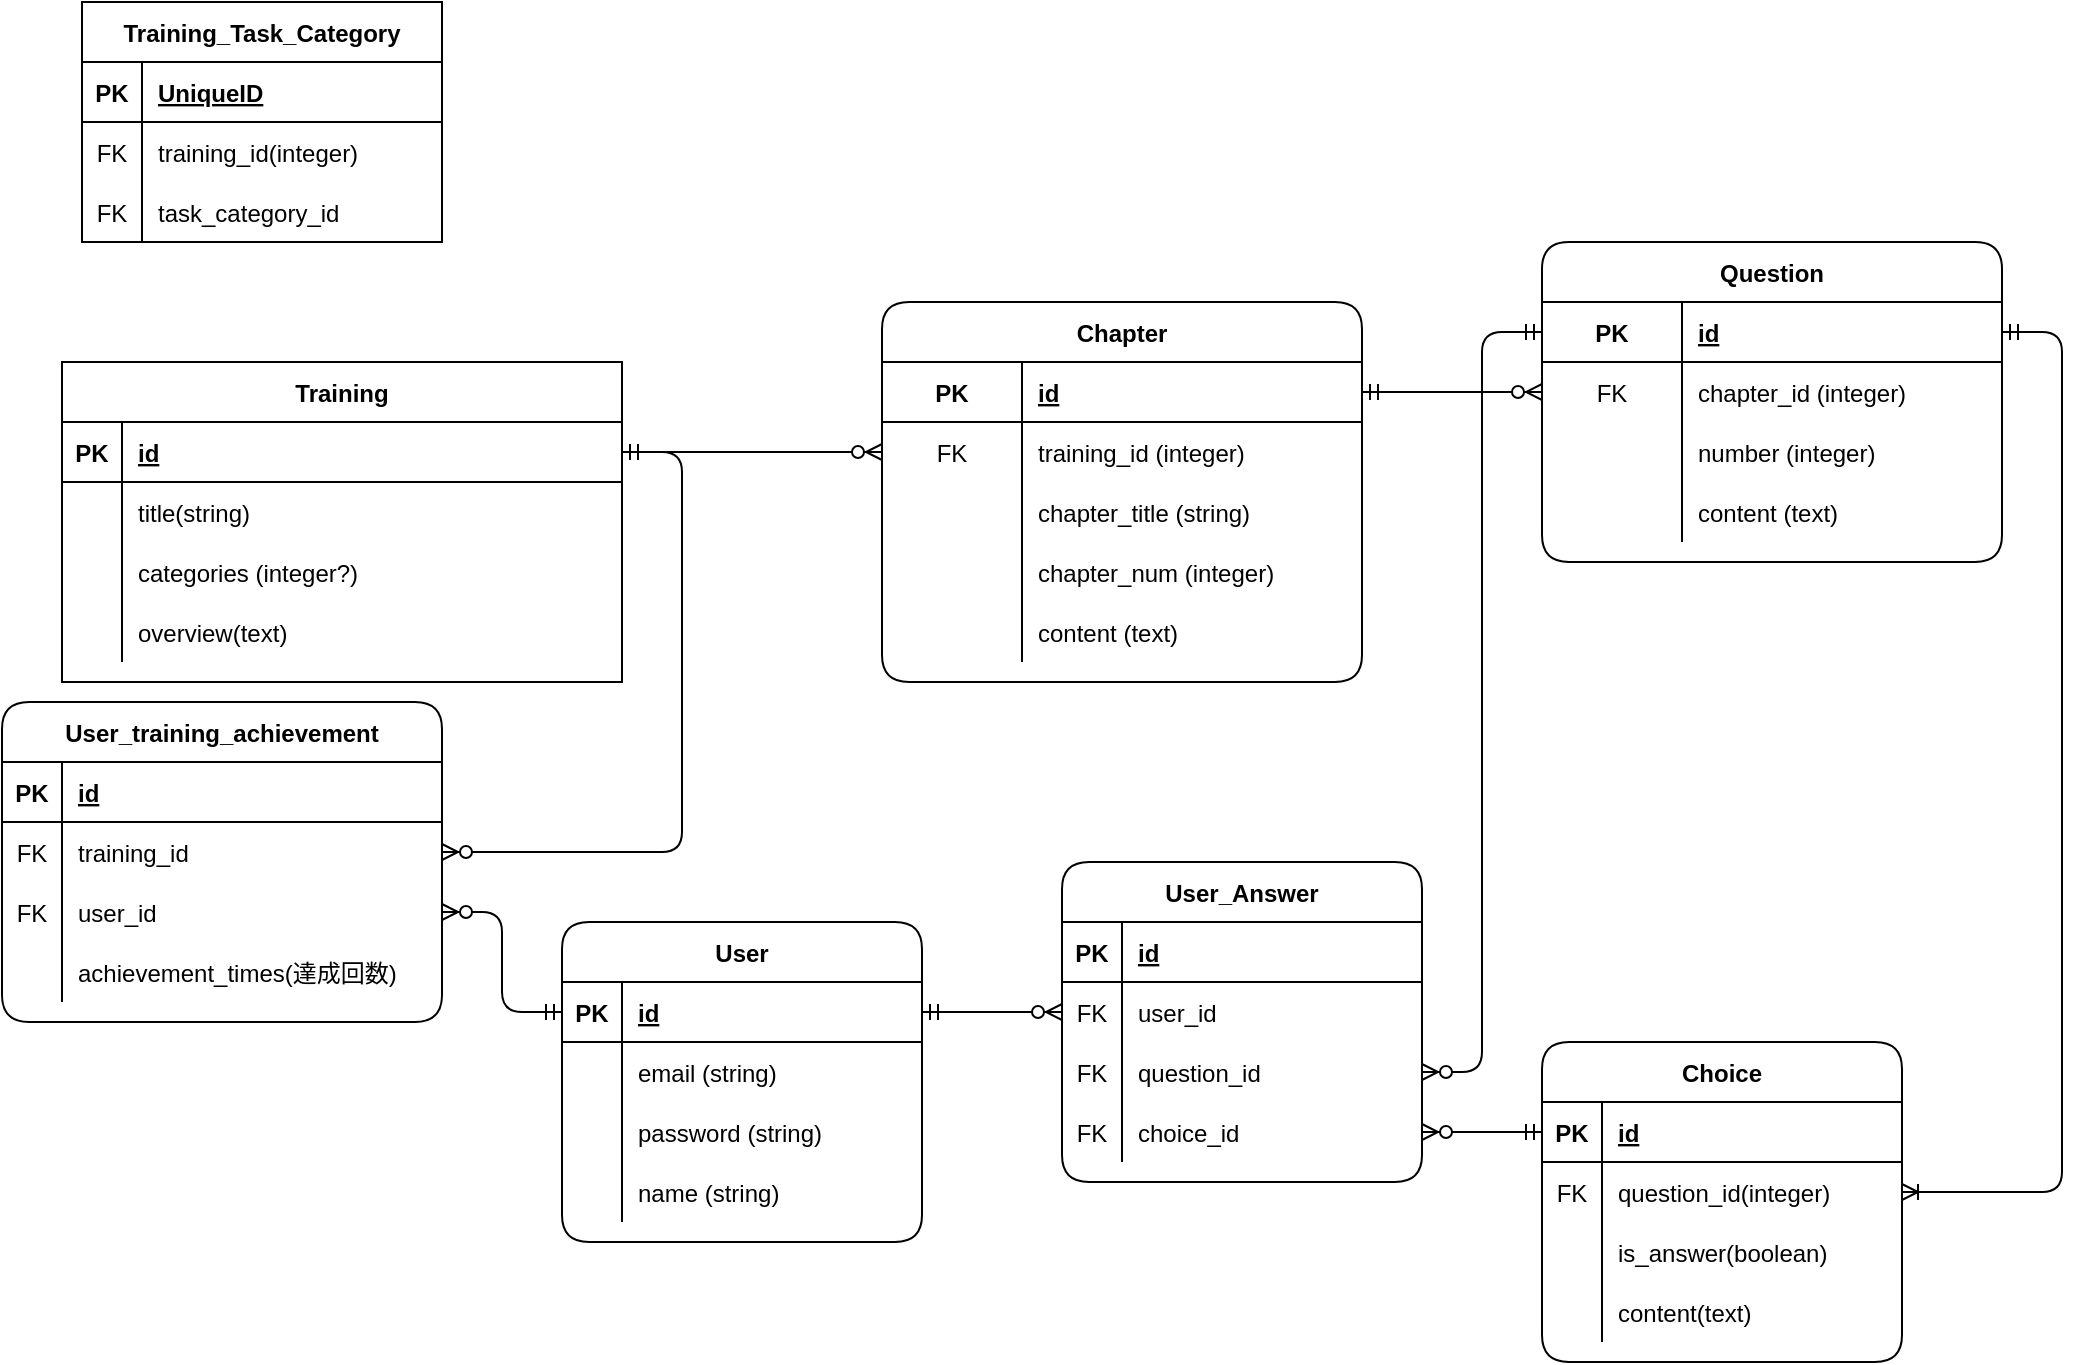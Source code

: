 <mxfile>
    <diagram id="2QaL74lPtXQvaTR88x6H" name="自分アプリ用">
        <mxGraphModel dx="893" dy="678" grid="1" gridSize="10" guides="1" tooltips="1" connect="1" arrows="1" fold="1" page="1" pageScale="1" pageWidth="1169" pageHeight="827" math="0" shadow="0">
            <root>
                <mxCell id="0"/>
                <mxCell id="1" parent="0"/>
                <mxCell id="3" value="Chapter" style="shape=table;startSize=30;container=1;collapsible=1;childLayout=tableLayout;fixedRows=1;rowLines=0;fontStyle=1;align=center;resizeLast=1;rounded=1;" parent="1" vertex="1">
                    <mxGeometry x="480" y="240" width="240" height="190" as="geometry"/>
                </mxCell>
                <mxCell id="4" value="" style="shape=partialRectangle;collapsible=0;dropTarget=0;pointerEvents=0;fillColor=none;top=0;left=0;bottom=1;right=0;points=[[0,0.5],[1,0.5]];portConstraint=eastwest;rounded=1;" parent="3" vertex="1">
                    <mxGeometry y="30" width="240" height="30" as="geometry"/>
                </mxCell>
                <mxCell id="5" value="PK" style="shape=partialRectangle;connectable=0;fillColor=none;top=0;left=0;bottom=0;right=0;fontStyle=1;overflow=hidden;rounded=1;" parent="4" vertex="1">
                    <mxGeometry width="70" height="30" as="geometry">
                        <mxRectangle width="70" height="30" as="alternateBounds"/>
                    </mxGeometry>
                </mxCell>
                <mxCell id="6" value="id" style="shape=partialRectangle;connectable=0;fillColor=none;top=0;left=0;bottom=0;right=0;align=left;spacingLeft=6;fontStyle=5;overflow=hidden;rounded=1;" parent="4" vertex="1">
                    <mxGeometry x="70" width="170" height="30" as="geometry">
                        <mxRectangle width="170" height="30" as="alternateBounds"/>
                    </mxGeometry>
                </mxCell>
                <mxCell id="7" value="" style="shape=partialRectangle;collapsible=0;dropTarget=0;pointerEvents=0;fillColor=none;top=0;left=0;bottom=0;right=0;points=[[0,0.5],[1,0.5]];portConstraint=eastwest;rounded=1;" parent="3" vertex="1">
                    <mxGeometry y="60" width="240" height="30" as="geometry"/>
                </mxCell>
                <mxCell id="8" value="FK" style="shape=partialRectangle;connectable=0;fillColor=none;top=0;left=0;bottom=0;right=0;editable=1;overflow=hidden;rounded=1;" parent="7" vertex="1">
                    <mxGeometry width="70" height="30" as="geometry">
                        <mxRectangle width="70" height="30" as="alternateBounds"/>
                    </mxGeometry>
                </mxCell>
                <mxCell id="9" value="training_id (integer)" style="shape=partialRectangle;connectable=0;fillColor=none;top=0;left=0;bottom=0;right=0;align=left;spacingLeft=6;overflow=hidden;rounded=1;" parent="7" vertex="1">
                    <mxGeometry x="70" width="170" height="30" as="geometry">
                        <mxRectangle width="170" height="30" as="alternateBounds"/>
                    </mxGeometry>
                </mxCell>
                <mxCell id="YgBDVLJWm44X8bSvweRR-80" value="" style="shape=partialRectangle;collapsible=0;dropTarget=0;pointerEvents=0;fillColor=none;top=0;left=0;bottom=0;right=0;points=[[0,0.5],[1,0.5]];portConstraint=eastwest;rounded=1;" parent="3" vertex="1">
                    <mxGeometry y="90" width="240" height="30" as="geometry"/>
                </mxCell>
                <mxCell id="YgBDVLJWm44X8bSvweRR-81" value="" style="shape=partialRectangle;connectable=0;fillColor=none;top=0;left=0;bottom=0;right=0;editable=1;overflow=hidden;rounded=1;" parent="YgBDVLJWm44X8bSvweRR-80" vertex="1">
                    <mxGeometry width="70" height="30" as="geometry">
                        <mxRectangle width="70" height="30" as="alternateBounds"/>
                    </mxGeometry>
                </mxCell>
                <mxCell id="YgBDVLJWm44X8bSvweRR-82" value="chapter_title (string)" style="shape=partialRectangle;connectable=0;fillColor=none;top=0;left=0;bottom=0;right=0;align=left;spacingLeft=6;overflow=hidden;rounded=1;" parent="YgBDVLJWm44X8bSvweRR-80" vertex="1">
                    <mxGeometry x="70" width="170" height="30" as="geometry">
                        <mxRectangle width="170" height="30" as="alternateBounds"/>
                    </mxGeometry>
                </mxCell>
                <mxCell id="13" value="" style="shape=partialRectangle;collapsible=0;dropTarget=0;pointerEvents=0;fillColor=none;top=0;left=0;bottom=0;right=0;points=[[0,0.5],[1,0.5]];portConstraint=eastwest;rounded=1;" parent="3" vertex="1">
                    <mxGeometry y="120" width="240" height="30" as="geometry"/>
                </mxCell>
                <mxCell id="14" value="" style="shape=partialRectangle;connectable=0;fillColor=none;top=0;left=0;bottom=0;right=0;editable=1;overflow=hidden;rounded=1;" parent="13" vertex="1">
                    <mxGeometry width="70" height="30" as="geometry">
                        <mxRectangle width="70" height="30" as="alternateBounds"/>
                    </mxGeometry>
                </mxCell>
                <mxCell id="15" value="chapter_num (integer)" style="shape=partialRectangle;connectable=0;fillColor=none;top=0;left=0;bottom=0;right=0;align=left;spacingLeft=6;overflow=hidden;rounded=1;" parent="13" vertex="1">
                    <mxGeometry x="70" width="170" height="30" as="geometry">
                        <mxRectangle width="170" height="30" as="alternateBounds"/>
                    </mxGeometry>
                </mxCell>
                <mxCell id="81" value="" style="shape=partialRectangle;collapsible=0;dropTarget=0;pointerEvents=0;fillColor=none;top=0;left=0;bottom=0;right=0;points=[[0,0.5],[1,0.5]];portConstraint=eastwest;rounded=1;" parent="3" vertex="1">
                    <mxGeometry y="150" width="240" height="30" as="geometry"/>
                </mxCell>
                <mxCell id="82" value="" style="shape=partialRectangle;connectable=0;fillColor=none;top=0;left=0;bottom=0;right=0;editable=1;overflow=hidden;rounded=1;" parent="81" vertex="1">
                    <mxGeometry width="70" height="30" as="geometry">
                        <mxRectangle width="70" height="30" as="alternateBounds"/>
                    </mxGeometry>
                </mxCell>
                <mxCell id="83" value="content (text)" style="shape=partialRectangle;connectable=0;fillColor=none;top=0;left=0;bottom=0;right=0;align=left;spacingLeft=6;overflow=hidden;rounded=1;" parent="81" vertex="1">
                    <mxGeometry x="70" width="170" height="30" as="geometry">
                        <mxRectangle width="170" height="30" as="alternateBounds"/>
                    </mxGeometry>
                </mxCell>
                <mxCell id="16" value="Question" style="shape=table;startSize=30;container=1;collapsible=1;childLayout=tableLayout;fixedRows=1;rowLines=0;fontStyle=1;align=center;resizeLast=1;rounded=1;" parent="1" vertex="1">
                    <mxGeometry x="810" y="210" width="230" height="160" as="geometry"/>
                </mxCell>
                <mxCell id="17" value="" style="shape=partialRectangle;collapsible=0;dropTarget=0;pointerEvents=0;fillColor=none;top=0;left=0;bottom=1;right=0;points=[[0,0.5],[1,0.5]];portConstraint=eastwest;rounded=1;" parent="16" vertex="1">
                    <mxGeometry y="30" width="230" height="30" as="geometry"/>
                </mxCell>
                <mxCell id="18" value="PK" style="shape=partialRectangle;connectable=0;fillColor=none;top=0;left=0;bottom=0;right=0;fontStyle=1;overflow=hidden;rounded=1;" parent="17" vertex="1">
                    <mxGeometry width="70" height="30" as="geometry">
                        <mxRectangle width="70" height="30" as="alternateBounds"/>
                    </mxGeometry>
                </mxCell>
                <mxCell id="19" value="id" style="shape=partialRectangle;connectable=0;fillColor=none;top=0;left=0;bottom=0;right=0;align=left;spacingLeft=6;fontStyle=5;overflow=hidden;rounded=1;" parent="17" vertex="1">
                    <mxGeometry x="70" width="160" height="30" as="geometry">
                        <mxRectangle width="160" height="30" as="alternateBounds"/>
                    </mxGeometry>
                </mxCell>
                <mxCell id="20" value="" style="shape=partialRectangle;collapsible=0;dropTarget=0;pointerEvents=0;fillColor=none;top=0;left=0;bottom=0;right=0;points=[[0,0.5],[1,0.5]];portConstraint=eastwest;rounded=1;" parent="16" vertex="1">
                    <mxGeometry y="60" width="230" height="30" as="geometry"/>
                </mxCell>
                <mxCell id="21" value="FK" style="shape=partialRectangle;connectable=0;fillColor=none;top=0;left=0;bottom=0;right=0;editable=1;overflow=hidden;rounded=1;" parent="20" vertex="1">
                    <mxGeometry width="70" height="30" as="geometry">
                        <mxRectangle width="70" height="30" as="alternateBounds"/>
                    </mxGeometry>
                </mxCell>
                <mxCell id="22" value="chapter_id (integer)" style="shape=partialRectangle;connectable=0;fillColor=none;top=0;left=0;bottom=0;right=0;align=left;spacingLeft=6;overflow=hidden;rounded=1;" parent="20" vertex="1">
                    <mxGeometry x="70" width="160" height="30" as="geometry">
                        <mxRectangle width="160" height="30" as="alternateBounds"/>
                    </mxGeometry>
                </mxCell>
                <mxCell id="23" value="" style="shape=partialRectangle;collapsible=0;dropTarget=0;pointerEvents=0;fillColor=none;top=0;left=0;bottom=0;right=0;points=[[0,0.5],[1,0.5]];portConstraint=eastwest;rounded=1;" parent="16" vertex="1">
                    <mxGeometry y="90" width="230" height="30" as="geometry"/>
                </mxCell>
                <mxCell id="24" value="" style="shape=partialRectangle;connectable=0;fillColor=none;top=0;left=0;bottom=0;right=0;editable=1;overflow=hidden;rounded=1;" parent="23" vertex="1">
                    <mxGeometry width="70" height="30" as="geometry">
                        <mxRectangle width="70" height="30" as="alternateBounds"/>
                    </mxGeometry>
                </mxCell>
                <mxCell id="25" value="number (integer)" style="shape=partialRectangle;connectable=0;fillColor=none;top=0;left=0;bottom=0;right=0;align=left;spacingLeft=6;overflow=hidden;rounded=1;" parent="23" vertex="1">
                    <mxGeometry x="70" width="160" height="30" as="geometry">
                        <mxRectangle width="160" height="30" as="alternateBounds"/>
                    </mxGeometry>
                </mxCell>
                <mxCell id="94" value="" style="shape=partialRectangle;collapsible=0;dropTarget=0;pointerEvents=0;fillColor=none;top=0;left=0;bottom=0;right=0;points=[[0,0.5],[1,0.5]];portConstraint=eastwest;rounded=1;" parent="16" vertex="1">
                    <mxGeometry y="120" width="230" height="30" as="geometry"/>
                </mxCell>
                <mxCell id="95" value="" style="shape=partialRectangle;connectable=0;fillColor=none;top=0;left=0;bottom=0;right=0;editable=1;overflow=hidden;rounded=1;" parent="94" vertex="1">
                    <mxGeometry width="70" height="30" as="geometry">
                        <mxRectangle width="70" height="30" as="alternateBounds"/>
                    </mxGeometry>
                </mxCell>
                <mxCell id="96" value="content (text)" style="shape=partialRectangle;connectable=0;fillColor=none;top=0;left=0;bottom=0;right=0;align=left;spacingLeft=6;overflow=hidden;rounded=1;" parent="94" vertex="1">
                    <mxGeometry x="70" width="160" height="30" as="geometry">
                        <mxRectangle width="160" height="30" as="alternateBounds"/>
                    </mxGeometry>
                </mxCell>
                <mxCell id="29" value="User" style="shape=table;startSize=30;container=1;collapsible=1;childLayout=tableLayout;fixedRows=1;rowLines=0;fontStyle=1;align=center;resizeLast=1;rounded=1;" parent="1" vertex="1">
                    <mxGeometry x="320" y="550" width="180" height="160" as="geometry"/>
                </mxCell>
                <mxCell id="30" value="" style="shape=partialRectangle;collapsible=0;dropTarget=0;pointerEvents=0;fillColor=none;top=0;left=0;bottom=1;right=0;points=[[0,0.5],[1,0.5]];portConstraint=eastwest;rounded=1;" parent="29" vertex="1">
                    <mxGeometry y="30" width="180" height="30" as="geometry"/>
                </mxCell>
                <mxCell id="31" value="PK" style="shape=partialRectangle;connectable=0;fillColor=none;top=0;left=0;bottom=0;right=0;fontStyle=1;overflow=hidden;rounded=1;" parent="30" vertex="1">
                    <mxGeometry width="30" height="30" as="geometry">
                        <mxRectangle width="30" height="30" as="alternateBounds"/>
                    </mxGeometry>
                </mxCell>
                <mxCell id="32" value="id" style="shape=partialRectangle;connectable=0;fillColor=none;top=0;left=0;bottom=0;right=0;align=left;spacingLeft=6;fontStyle=5;overflow=hidden;rounded=1;" parent="30" vertex="1">
                    <mxGeometry x="30" width="150" height="30" as="geometry">
                        <mxRectangle width="150" height="30" as="alternateBounds"/>
                    </mxGeometry>
                </mxCell>
                <mxCell id="33" value="" style="shape=partialRectangle;collapsible=0;dropTarget=0;pointerEvents=0;fillColor=none;top=0;left=0;bottom=0;right=0;points=[[0,0.5],[1,0.5]];portConstraint=eastwest;rounded=1;" parent="29" vertex="1">
                    <mxGeometry y="60" width="180" height="30" as="geometry"/>
                </mxCell>
                <mxCell id="34" value="" style="shape=partialRectangle;connectable=0;fillColor=none;top=0;left=0;bottom=0;right=0;editable=1;overflow=hidden;rounded=1;" parent="33" vertex="1">
                    <mxGeometry width="30" height="30" as="geometry">
                        <mxRectangle width="30" height="30" as="alternateBounds"/>
                    </mxGeometry>
                </mxCell>
                <mxCell id="35" value="email (string)" style="shape=partialRectangle;connectable=0;fillColor=none;top=0;left=0;bottom=0;right=0;align=left;spacingLeft=6;overflow=hidden;rounded=1;" parent="33" vertex="1">
                    <mxGeometry x="30" width="150" height="30" as="geometry">
                        <mxRectangle width="150" height="30" as="alternateBounds"/>
                    </mxGeometry>
                </mxCell>
                <mxCell id="36" value="" style="shape=partialRectangle;collapsible=0;dropTarget=0;pointerEvents=0;fillColor=none;top=0;left=0;bottom=0;right=0;points=[[0,0.5],[1,0.5]];portConstraint=eastwest;rounded=1;" parent="29" vertex="1">
                    <mxGeometry y="90" width="180" height="30" as="geometry"/>
                </mxCell>
                <mxCell id="37" value="" style="shape=partialRectangle;connectable=0;fillColor=none;top=0;left=0;bottom=0;right=0;editable=1;overflow=hidden;rounded=1;" parent="36" vertex="1">
                    <mxGeometry width="30" height="30" as="geometry">
                        <mxRectangle width="30" height="30" as="alternateBounds"/>
                    </mxGeometry>
                </mxCell>
                <mxCell id="38" value="password (string)" style="shape=partialRectangle;connectable=0;fillColor=none;top=0;left=0;bottom=0;right=0;align=left;spacingLeft=6;overflow=hidden;rounded=1;" parent="36" vertex="1">
                    <mxGeometry x="30" width="150" height="30" as="geometry">
                        <mxRectangle width="150" height="30" as="alternateBounds"/>
                    </mxGeometry>
                </mxCell>
                <mxCell id="39" value="" style="shape=partialRectangle;collapsible=0;dropTarget=0;pointerEvents=0;fillColor=none;top=0;left=0;bottom=0;right=0;points=[[0,0.5],[1,0.5]];portConstraint=eastwest;rounded=1;" parent="29" vertex="1">
                    <mxGeometry y="120" width="180" height="30" as="geometry"/>
                </mxCell>
                <mxCell id="40" value="" style="shape=partialRectangle;connectable=0;fillColor=none;top=0;left=0;bottom=0;right=0;editable=1;overflow=hidden;rounded=1;" parent="39" vertex="1">
                    <mxGeometry width="30" height="30" as="geometry">
                        <mxRectangle width="30" height="30" as="alternateBounds"/>
                    </mxGeometry>
                </mxCell>
                <mxCell id="41" value="name (string)" style="shape=partialRectangle;connectable=0;fillColor=none;top=0;left=0;bottom=0;right=0;align=left;spacingLeft=6;overflow=hidden;rounded=1;" parent="39" vertex="1">
                    <mxGeometry x="30" width="150" height="30" as="geometry">
                        <mxRectangle width="150" height="30" as="alternateBounds"/>
                    </mxGeometry>
                </mxCell>
                <mxCell id="42" value="Choice" style="shape=table;startSize=30;container=1;collapsible=1;childLayout=tableLayout;fixedRows=1;rowLines=0;fontStyle=1;align=center;resizeLast=1;rounded=1;" parent="1" vertex="1">
                    <mxGeometry x="810" y="610" width="180" height="160" as="geometry"/>
                </mxCell>
                <mxCell id="43" value="" style="shape=partialRectangle;collapsible=0;dropTarget=0;pointerEvents=0;fillColor=none;top=0;left=0;bottom=1;right=0;points=[[0,0.5],[1,0.5]];portConstraint=eastwest;rounded=1;" parent="42" vertex="1">
                    <mxGeometry y="30" width="180" height="30" as="geometry"/>
                </mxCell>
                <mxCell id="44" value="PK" style="shape=partialRectangle;connectable=0;fillColor=none;top=0;left=0;bottom=0;right=0;fontStyle=1;overflow=hidden;rounded=1;" parent="43" vertex="1">
                    <mxGeometry width="30" height="30" as="geometry">
                        <mxRectangle width="30" height="30" as="alternateBounds"/>
                    </mxGeometry>
                </mxCell>
                <mxCell id="45" value="id" style="shape=partialRectangle;connectable=0;fillColor=none;top=0;left=0;bottom=0;right=0;align=left;spacingLeft=6;fontStyle=5;overflow=hidden;rounded=1;" parent="43" vertex="1">
                    <mxGeometry x="30" width="150" height="30" as="geometry">
                        <mxRectangle width="150" height="30" as="alternateBounds"/>
                    </mxGeometry>
                </mxCell>
                <mxCell id="46" value="" style="shape=partialRectangle;collapsible=0;dropTarget=0;pointerEvents=0;fillColor=none;top=0;left=0;bottom=0;right=0;points=[[0,0.5],[1,0.5]];portConstraint=eastwest;rounded=1;" parent="42" vertex="1">
                    <mxGeometry y="60" width="180" height="30" as="geometry"/>
                </mxCell>
                <mxCell id="47" value="FK" style="shape=partialRectangle;connectable=0;fillColor=none;top=0;left=0;bottom=0;right=0;editable=1;overflow=hidden;rounded=1;" parent="46" vertex="1">
                    <mxGeometry width="30" height="30" as="geometry">
                        <mxRectangle width="30" height="30" as="alternateBounds"/>
                    </mxGeometry>
                </mxCell>
                <mxCell id="48" value="question_id(integer)" style="shape=partialRectangle;connectable=0;fillColor=none;top=0;left=0;bottom=0;right=0;align=left;spacingLeft=6;overflow=hidden;rounded=1;" parent="46" vertex="1">
                    <mxGeometry x="30" width="150" height="30" as="geometry">
                        <mxRectangle width="150" height="30" as="alternateBounds"/>
                    </mxGeometry>
                </mxCell>
                <mxCell id="49" value="" style="shape=partialRectangle;collapsible=0;dropTarget=0;pointerEvents=0;fillColor=none;top=0;left=0;bottom=0;right=0;points=[[0,0.5],[1,0.5]];portConstraint=eastwest;rounded=1;" parent="42" vertex="1">
                    <mxGeometry y="90" width="180" height="30" as="geometry"/>
                </mxCell>
                <mxCell id="50" value="" style="shape=partialRectangle;connectable=0;fillColor=none;top=0;left=0;bottom=0;right=0;editable=1;overflow=hidden;rounded=1;" parent="49" vertex="1">
                    <mxGeometry width="30" height="30" as="geometry">
                        <mxRectangle width="30" height="30" as="alternateBounds"/>
                    </mxGeometry>
                </mxCell>
                <mxCell id="51" value="is_answer(boolean)" style="shape=partialRectangle;connectable=0;fillColor=none;top=0;left=0;bottom=0;right=0;align=left;spacingLeft=6;overflow=hidden;rounded=1;" parent="49" vertex="1">
                    <mxGeometry x="30" width="150" height="30" as="geometry">
                        <mxRectangle width="150" height="30" as="alternateBounds"/>
                    </mxGeometry>
                </mxCell>
                <mxCell id="52" value="" style="shape=partialRectangle;collapsible=0;dropTarget=0;pointerEvents=0;fillColor=none;top=0;left=0;bottom=0;right=0;points=[[0,0.5],[1,0.5]];portConstraint=eastwest;rounded=1;" parent="42" vertex="1">
                    <mxGeometry y="120" width="180" height="30" as="geometry"/>
                </mxCell>
                <mxCell id="53" value="" style="shape=partialRectangle;connectable=0;fillColor=none;top=0;left=0;bottom=0;right=0;editable=1;overflow=hidden;rounded=1;" parent="52" vertex="1">
                    <mxGeometry width="30" height="30" as="geometry">
                        <mxRectangle width="30" height="30" as="alternateBounds"/>
                    </mxGeometry>
                </mxCell>
                <mxCell id="54" value="content(text)" style="shape=partialRectangle;connectable=0;fillColor=none;top=0;left=0;bottom=0;right=0;align=left;spacingLeft=6;overflow=hidden;rounded=1;" parent="52" vertex="1">
                    <mxGeometry x="30" width="150" height="30" as="geometry">
                        <mxRectangle width="150" height="30" as="alternateBounds"/>
                    </mxGeometry>
                </mxCell>
                <mxCell id="55" value="User_Answer" style="shape=table;startSize=30;container=1;collapsible=1;childLayout=tableLayout;fixedRows=1;rowLines=0;fontStyle=1;align=center;resizeLast=1;rounded=1;" parent="1" vertex="1">
                    <mxGeometry x="570" y="520" width="180" height="160" as="geometry"/>
                </mxCell>
                <mxCell id="56" value="" style="shape=partialRectangle;collapsible=0;dropTarget=0;pointerEvents=0;fillColor=none;top=0;left=0;bottom=1;right=0;points=[[0,0.5],[1,0.5]];portConstraint=eastwest;rounded=1;" parent="55" vertex="1">
                    <mxGeometry y="30" width="180" height="30" as="geometry"/>
                </mxCell>
                <mxCell id="57" value="PK" style="shape=partialRectangle;connectable=0;fillColor=none;top=0;left=0;bottom=0;right=0;fontStyle=1;overflow=hidden;rounded=1;" parent="56" vertex="1">
                    <mxGeometry width="30" height="30" as="geometry">
                        <mxRectangle width="30" height="30" as="alternateBounds"/>
                    </mxGeometry>
                </mxCell>
                <mxCell id="58" value="id" style="shape=partialRectangle;connectable=0;fillColor=none;top=0;left=0;bottom=0;right=0;align=left;spacingLeft=6;fontStyle=5;overflow=hidden;rounded=1;" parent="56" vertex="1">
                    <mxGeometry x="30" width="150" height="30" as="geometry">
                        <mxRectangle width="150" height="30" as="alternateBounds"/>
                    </mxGeometry>
                </mxCell>
                <mxCell id="59" value="" style="shape=partialRectangle;collapsible=0;dropTarget=0;pointerEvents=0;fillColor=none;top=0;left=0;bottom=0;right=0;points=[[0,0.5],[1,0.5]];portConstraint=eastwest;rounded=1;" parent="55" vertex="1">
                    <mxGeometry y="60" width="180" height="30" as="geometry"/>
                </mxCell>
                <mxCell id="60" value="FK" style="shape=partialRectangle;connectable=0;fillColor=none;top=0;left=0;bottom=0;right=0;editable=1;overflow=hidden;rounded=1;" parent="59" vertex="1">
                    <mxGeometry width="30" height="30" as="geometry">
                        <mxRectangle width="30" height="30" as="alternateBounds"/>
                    </mxGeometry>
                </mxCell>
                <mxCell id="61" value="user_id" style="shape=partialRectangle;connectable=0;fillColor=none;top=0;left=0;bottom=0;right=0;align=left;spacingLeft=6;overflow=hidden;rounded=1;" parent="59" vertex="1">
                    <mxGeometry x="30" width="150" height="30" as="geometry">
                        <mxRectangle width="150" height="30" as="alternateBounds"/>
                    </mxGeometry>
                </mxCell>
                <mxCell id="62" value="" style="shape=partialRectangle;collapsible=0;dropTarget=0;pointerEvents=0;fillColor=none;top=0;left=0;bottom=0;right=0;points=[[0,0.5],[1,0.5]];portConstraint=eastwest;rounded=1;" parent="55" vertex="1">
                    <mxGeometry y="90" width="180" height="30" as="geometry"/>
                </mxCell>
                <mxCell id="63" value="FK" style="shape=partialRectangle;connectable=0;fillColor=none;top=0;left=0;bottom=0;right=0;editable=1;overflow=hidden;rounded=1;" parent="62" vertex="1">
                    <mxGeometry width="30" height="30" as="geometry">
                        <mxRectangle width="30" height="30" as="alternateBounds"/>
                    </mxGeometry>
                </mxCell>
                <mxCell id="64" value="question_id" style="shape=partialRectangle;connectable=0;fillColor=none;top=0;left=0;bottom=0;right=0;align=left;spacingLeft=6;overflow=hidden;rounded=1;" parent="62" vertex="1">
                    <mxGeometry x="30" width="150" height="30" as="geometry">
                        <mxRectangle width="150" height="30" as="alternateBounds"/>
                    </mxGeometry>
                </mxCell>
                <mxCell id="65" value="" style="shape=partialRectangle;collapsible=0;dropTarget=0;pointerEvents=0;fillColor=none;top=0;left=0;bottom=0;right=0;points=[[0,0.5],[1,0.5]];portConstraint=eastwest;rounded=1;" parent="55" vertex="1">
                    <mxGeometry y="120" width="180" height="30" as="geometry"/>
                </mxCell>
                <mxCell id="66" value="FK" style="shape=partialRectangle;connectable=0;fillColor=none;top=0;left=0;bottom=0;right=0;editable=1;overflow=hidden;rounded=1;" parent="65" vertex="1">
                    <mxGeometry width="30" height="30" as="geometry">
                        <mxRectangle width="30" height="30" as="alternateBounds"/>
                    </mxGeometry>
                </mxCell>
                <mxCell id="67" value="choice_id" style="shape=partialRectangle;connectable=0;fillColor=none;top=0;left=0;bottom=0;right=0;align=left;spacingLeft=6;overflow=hidden;rounded=1;" parent="65" vertex="1">
                    <mxGeometry x="30" width="150" height="30" as="geometry">
                        <mxRectangle width="150" height="30" as="alternateBounds"/>
                    </mxGeometry>
                </mxCell>
                <mxCell id="76" value="" style="edgeStyle=entityRelationEdgeStyle;fontSize=12;html=1;endArrow=ERzeroToMany;startArrow=ERmandOne;exitX=1;exitY=0.5;exitDx=0;exitDy=0;entryX=0;entryY=0.5;entryDx=0;entryDy=0;rounded=1;" parent="1" source="30" target="59" edge="1">
                    <mxGeometry width="100" height="100" relative="1" as="geometry">
                        <mxPoint x="660" y="630" as="sourcePoint"/>
                        <mxPoint x="760" y="530" as="targetPoint"/>
                    </mxGeometry>
                </mxCell>
                <mxCell id="77" value="" style="edgeStyle=entityRelationEdgeStyle;fontSize=12;html=1;endArrow=ERzeroToMany;startArrow=ERmandOne;exitX=0;exitY=0.5;exitDx=0;exitDy=0;entryX=1;entryY=0.5;entryDx=0;entryDy=0;rounded=1;" parent="1" source="43" target="65" edge="1">
                    <mxGeometry width="100" height="100" relative="1" as="geometry">
                        <mxPoint x="690" y="610" as="sourcePoint"/>
                        <mxPoint x="790" y="510" as="targetPoint"/>
                    </mxGeometry>
                </mxCell>
                <mxCell id="78" value="" style="edgeStyle=entityRelationEdgeStyle;fontSize=12;html=1;endArrow=ERzeroToMany;startArrow=ERmandOne;exitX=0;exitY=0.5;exitDx=0;exitDy=0;entryX=1;entryY=0.5;entryDx=0;entryDy=0;rounded=1;" parent="1" source="17" target="62" edge="1">
                    <mxGeometry width="100" height="100" relative="1" as="geometry">
                        <mxPoint x="690" y="610" as="sourcePoint"/>
                        <mxPoint x="790" y="510" as="targetPoint"/>
                    </mxGeometry>
                </mxCell>
                <mxCell id="79" value="" style="edgeStyle=entityRelationEdgeStyle;fontSize=12;html=1;endArrow=ERoneToMany;startArrow=ERmandOne;entryX=1;entryY=0.5;entryDx=0;entryDy=0;rounded=1;" parent="1" source="17" target="46" edge="1">
                    <mxGeometry width="100" height="100" relative="1" as="geometry">
                        <mxPoint x="690" y="610" as="sourcePoint"/>
                        <mxPoint x="790" y="510" as="targetPoint"/>
                    </mxGeometry>
                </mxCell>
                <mxCell id="80" value="" style="edgeStyle=entityRelationEdgeStyle;fontSize=12;html=1;endArrow=ERzeroToMany;startArrow=ERmandOne;exitX=1;exitY=0.5;exitDx=0;exitDy=0;entryX=0;entryY=0.5;entryDx=0;entryDy=0;rounded=1;" parent="1" source="4" target="20" edge="1">
                    <mxGeometry width="100" height="100" relative="1" as="geometry">
                        <mxPoint x="690" y="610" as="sourcePoint"/>
                        <mxPoint x="790" y="510" as="targetPoint"/>
                    </mxGeometry>
                </mxCell>
                <mxCell id="_JCr_bl2P2bCWoCeBGB4-80" value="Training" style="shape=table;startSize=30;container=1;collapsible=1;childLayout=tableLayout;fixedRows=1;rowLines=0;fontStyle=1;align=center;resizeLast=1;" parent="1" vertex="1">
                    <mxGeometry x="70" y="270" width="280" height="160" as="geometry"/>
                </mxCell>
                <mxCell id="_JCr_bl2P2bCWoCeBGB4-81" value="" style="shape=partialRectangle;collapsible=0;dropTarget=0;pointerEvents=0;fillColor=none;top=0;left=0;bottom=1;right=0;points=[[0,0.5],[1,0.5]];portConstraint=eastwest;" parent="_JCr_bl2P2bCWoCeBGB4-80" vertex="1">
                    <mxGeometry y="30" width="280" height="30" as="geometry"/>
                </mxCell>
                <mxCell id="_JCr_bl2P2bCWoCeBGB4-82" value="PK" style="shape=partialRectangle;connectable=0;fillColor=none;top=0;left=0;bottom=0;right=0;fontStyle=1;overflow=hidden;" parent="_JCr_bl2P2bCWoCeBGB4-81" vertex="1">
                    <mxGeometry width="30" height="30" as="geometry">
                        <mxRectangle width="30" height="30" as="alternateBounds"/>
                    </mxGeometry>
                </mxCell>
                <mxCell id="_JCr_bl2P2bCWoCeBGB4-83" value="id" style="shape=partialRectangle;connectable=0;fillColor=none;top=0;left=0;bottom=0;right=0;align=left;spacingLeft=6;fontStyle=5;overflow=hidden;" parent="_JCr_bl2P2bCWoCeBGB4-81" vertex="1">
                    <mxGeometry x="30" width="250" height="30" as="geometry">
                        <mxRectangle width="250" height="30" as="alternateBounds"/>
                    </mxGeometry>
                </mxCell>
                <mxCell id="_JCr_bl2P2bCWoCeBGB4-84" value="" style="shape=partialRectangle;collapsible=0;dropTarget=0;pointerEvents=0;fillColor=none;top=0;left=0;bottom=0;right=0;points=[[0,0.5],[1,0.5]];portConstraint=eastwest;" parent="_JCr_bl2P2bCWoCeBGB4-80" vertex="1">
                    <mxGeometry y="60" width="280" height="30" as="geometry"/>
                </mxCell>
                <mxCell id="_JCr_bl2P2bCWoCeBGB4-85" value="" style="shape=partialRectangle;connectable=0;fillColor=none;top=0;left=0;bottom=0;right=0;editable=1;overflow=hidden;" parent="_JCr_bl2P2bCWoCeBGB4-84" vertex="1">
                    <mxGeometry width="30" height="30" as="geometry">
                        <mxRectangle width="30" height="30" as="alternateBounds"/>
                    </mxGeometry>
                </mxCell>
                <mxCell id="_JCr_bl2P2bCWoCeBGB4-86" value="title(string)" style="shape=partialRectangle;connectable=0;fillColor=none;top=0;left=0;bottom=0;right=0;align=left;spacingLeft=6;overflow=hidden;" parent="_JCr_bl2P2bCWoCeBGB4-84" vertex="1">
                    <mxGeometry x="30" width="250" height="30" as="geometry">
                        <mxRectangle width="250" height="30" as="alternateBounds"/>
                    </mxGeometry>
                </mxCell>
                <mxCell id="_JCr_bl2P2bCWoCeBGB4-87" value="" style="shape=partialRectangle;collapsible=0;dropTarget=0;pointerEvents=0;fillColor=none;top=0;left=0;bottom=0;right=0;points=[[0,0.5],[1,0.5]];portConstraint=eastwest;" parent="_JCr_bl2P2bCWoCeBGB4-80" vertex="1">
                    <mxGeometry y="90" width="280" height="30" as="geometry"/>
                </mxCell>
                <mxCell id="_JCr_bl2P2bCWoCeBGB4-88" value="" style="shape=partialRectangle;connectable=0;fillColor=none;top=0;left=0;bottom=0;right=0;editable=1;overflow=hidden;" parent="_JCr_bl2P2bCWoCeBGB4-87" vertex="1">
                    <mxGeometry width="30" height="30" as="geometry">
                        <mxRectangle width="30" height="30" as="alternateBounds"/>
                    </mxGeometry>
                </mxCell>
                <mxCell id="_JCr_bl2P2bCWoCeBGB4-89" value="categories (integer?)" style="shape=partialRectangle;connectable=0;fillColor=none;top=0;left=0;bottom=0;right=0;align=left;spacingLeft=6;overflow=hidden;" parent="_JCr_bl2P2bCWoCeBGB4-87" vertex="1">
                    <mxGeometry x="30" width="250" height="30" as="geometry">
                        <mxRectangle width="250" height="30" as="alternateBounds"/>
                    </mxGeometry>
                </mxCell>
                <mxCell id="AY9VH0csgnW1Uo8rbm1l-96" value="" style="shape=partialRectangle;collapsible=0;dropTarget=0;pointerEvents=0;fillColor=none;top=0;left=0;bottom=0;right=0;points=[[0,0.5],[1,0.5]];portConstraint=eastwest;" parent="_JCr_bl2P2bCWoCeBGB4-80" vertex="1">
                    <mxGeometry y="120" width="280" height="30" as="geometry"/>
                </mxCell>
                <mxCell id="AY9VH0csgnW1Uo8rbm1l-97" value="" style="shape=partialRectangle;connectable=0;fillColor=none;top=0;left=0;bottom=0;right=0;editable=1;overflow=hidden;" parent="AY9VH0csgnW1Uo8rbm1l-96" vertex="1">
                    <mxGeometry width="30" height="30" as="geometry">
                        <mxRectangle width="30" height="30" as="alternateBounds"/>
                    </mxGeometry>
                </mxCell>
                <mxCell id="AY9VH0csgnW1Uo8rbm1l-98" value="overview(text)" style="shape=partialRectangle;connectable=0;fillColor=none;top=0;left=0;bottom=0;right=0;align=left;spacingLeft=6;overflow=hidden;" parent="AY9VH0csgnW1Uo8rbm1l-96" vertex="1">
                    <mxGeometry x="30" width="250" height="30" as="geometry">
                        <mxRectangle width="250" height="30" as="alternateBounds"/>
                    </mxGeometry>
                </mxCell>
                <mxCell id="Wql0bvx82JocZvTIXcJd-80" value="" style="edgeStyle=entityRelationEdgeStyle;fontSize=12;html=1;endArrow=ERzeroToMany;startArrow=ERmandOne;" parent="1" source="_JCr_bl2P2bCWoCeBGB4-81" target="7" edge="1">
                    <mxGeometry width="100" height="100" relative="1" as="geometry">
                        <mxPoint x="370" y="350" as="sourcePoint"/>
                        <mxPoint x="470" y="250" as="targetPoint"/>
                    </mxGeometry>
                </mxCell>
                <mxCell id="NQL0PfbfJcSc8JHBsqMW-80" value="User_training_achievement" style="shape=table;startSize=30;container=1;collapsible=1;childLayout=tableLayout;fixedRows=1;rowLines=0;fontStyle=1;align=center;resizeLast=1;rounded=1;" parent="1" vertex="1">
                    <mxGeometry x="40" y="440" width="220" height="160" as="geometry"/>
                </mxCell>
                <mxCell id="NQL0PfbfJcSc8JHBsqMW-81" value="" style="shape=partialRectangle;collapsible=0;dropTarget=0;pointerEvents=0;fillColor=none;top=0;left=0;bottom=1;right=0;points=[[0,0.5],[1,0.5]];portConstraint=eastwest;rounded=1;" parent="NQL0PfbfJcSc8JHBsqMW-80" vertex="1">
                    <mxGeometry y="30" width="220" height="30" as="geometry"/>
                </mxCell>
                <mxCell id="NQL0PfbfJcSc8JHBsqMW-82" value="PK" style="shape=partialRectangle;connectable=0;fillColor=none;top=0;left=0;bottom=0;right=0;fontStyle=1;overflow=hidden;rounded=1;" parent="NQL0PfbfJcSc8JHBsqMW-81" vertex="1">
                    <mxGeometry width="30" height="30" as="geometry">
                        <mxRectangle width="30" height="30" as="alternateBounds"/>
                    </mxGeometry>
                </mxCell>
                <mxCell id="NQL0PfbfJcSc8JHBsqMW-83" value="id" style="shape=partialRectangle;connectable=0;fillColor=none;top=0;left=0;bottom=0;right=0;align=left;spacingLeft=6;fontStyle=5;overflow=hidden;rounded=1;" parent="NQL0PfbfJcSc8JHBsqMW-81" vertex="1">
                    <mxGeometry x="30" width="190" height="30" as="geometry">
                        <mxRectangle width="190" height="30" as="alternateBounds"/>
                    </mxGeometry>
                </mxCell>
                <mxCell id="NQL0PfbfJcSc8JHBsqMW-84" value="" style="shape=partialRectangle;collapsible=0;dropTarget=0;pointerEvents=0;fillColor=none;top=0;left=0;bottom=0;right=0;points=[[0,0.5],[1,0.5]];portConstraint=eastwest;rounded=1;" parent="NQL0PfbfJcSc8JHBsqMW-80" vertex="1">
                    <mxGeometry y="60" width="220" height="30" as="geometry"/>
                </mxCell>
                <mxCell id="NQL0PfbfJcSc8JHBsqMW-85" value="FK" style="shape=partialRectangle;connectable=0;fillColor=none;top=0;left=0;bottom=0;right=0;editable=1;overflow=hidden;rounded=1;" parent="NQL0PfbfJcSc8JHBsqMW-84" vertex="1">
                    <mxGeometry width="30" height="30" as="geometry">
                        <mxRectangle width="30" height="30" as="alternateBounds"/>
                    </mxGeometry>
                </mxCell>
                <mxCell id="NQL0PfbfJcSc8JHBsqMW-86" value="training_id" style="shape=partialRectangle;connectable=0;fillColor=none;top=0;left=0;bottom=0;right=0;align=left;spacingLeft=6;overflow=hidden;rounded=1;" parent="NQL0PfbfJcSc8JHBsqMW-84" vertex="1">
                    <mxGeometry x="30" width="190" height="30" as="geometry">
                        <mxRectangle width="190" height="30" as="alternateBounds"/>
                    </mxGeometry>
                </mxCell>
                <mxCell id="NQL0PfbfJcSc8JHBsqMW-87" value="" style="shape=partialRectangle;collapsible=0;dropTarget=0;pointerEvents=0;fillColor=none;top=0;left=0;bottom=0;right=0;points=[[0,0.5],[1,0.5]];portConstraint=eastwest;rounded=1;" parent="NQL0PfbfJcSc8JHBsqMW-80" vertex="1">
                    <mxGeometry y="90" width="220" height="30" as="geometry"/>
                </mxCell>
                <mxCell id="NQL0PfbfJcSc8JHBsqMW-88" value="FK" style="shape=partialRectangle;connectable=0;fillColor=none;top=0;left=0;bottom=0;right=0;editable=1;overflow=hidden;rounded=1;" parent="NQL0PfbfJcSc8JHBsqMW-87" vertex="1">
                    <mxGeometry width="30" height="30" as="geometry">
                        <mxRectangle width="30" height="30" as="alternateBounds"/>
                    </mxGeometry>
                </mxCell>
                <mxCell id="NQL0PfbfJcSc8JHBsqMW-89" value="user_id" style="shape=partialRectangle;connectable=0;fillColor=none;top=0;left=0;bottom=0;right=0;align=left;spacingLeft=6;overflow=hidden;rounded=1;" parent="NQL0PfbfJcSc8JHBsqMW-87" vertex="1">
                    <mxGeometry x="30" width="190" height="30" as="geometry">
                        <mxRectangle width="190" height="30" as="alternateBounds"/>
                    </mxGeometry>
                </mxCell>
                <mxCell id="NQL0PfbfJcSc8JHBsqMW-90" value="" style="shape=partialRectangle;collapsible=0;dropTarget=0;pointerEvents=0;fillColor=none;top=0;left=0;bottom=0;right=0;points=[[0,0.5],[1,0.5]];portConstraint=eastwest;rounded=1;" parent="NQL0PfbfJcSc8JHBsqMW-80" vertex="1">
                    <mxGeometry y="120" width="220" height="30" as="geometry"/>
                </mxCell>
                <mxCell id="NQL0PfbfJcSc8JHBsqMW-91" value="" style="shape=partialRectangle;connectable=0;fillColor=none;top=0;left=0;bottom=0;right=0;editable=1;overflow=hidden;rounded=1;" parent="NQL0PfbfJcSc8JHBsqMW-90" vertex="1">
                    <mxGeometry width="30" height="30" as="geometry">
                        <mxRectangle width="30" height="30" as="alternateBounds"/>
                    </mxGeometry>
                </mxCell>
                <mxCell id="NQL0PfbfJcSc8JHBsqMW-92" value="achievement_times(達成回数)" style="shape=partialRectangle;connectable=0;fillColor=none;top=0;left=0;bottom=0;right=0;align=left;spacingLeft=6;overflow=hidden;rounded=1;" parent="NQL0PfbfJcSc8JHBsqMW-90" vertex="1">
                    <mxGeometry x="30" width="190" height="30" as="geometry">
                        <mxRectangle width="190" height="30" as="alternateBounds"/>
                    </mxGeometry>
                </mxCell>
                <mxCell id="NQL0PfbfJcSc8JHBsqMW-93" value="" style="edgeStyle=entityRelationEdgeStyle;fontSize=12;html=1;endArrow=ERzeroToMany;startArrow=ERmandOne;entryX=1;entryY=0.5;entryDx=0;entryDy=0;" parent="1" source="_JCr_bl2P2bCWoCeBGB4-81" target="NQL0PfbfJcSc8JHBsqMW-84" edge="1">
                    <mxGeometry width="100" height="100" relative="1" as="geometry">
                        <mxPoint x="320" y="470" as="sourcePoint"/>
                        <mxPoint x="310" y="510" as="targetPoint"/>
                    </mxGeometry>
                </mxCell>
                <mxCell id="NQL0PfbfJcSc8JHBsqMW-94" value="" style="edgeStyle=entityRelationEdgeStyle;fontSize=12;html=1;endArrow=ERzeroToMany;startArrow=ERmandOne;" parent="1" source="30" target="NQL0PfbfJcSc8JHBsqMW-87" edge="1">
                    <mxGeometry width="100" height="100" relative="1" as="geometry">
                        <mxPoint x="270" y="590" as="sourcePoint"/>
                        <mxPoint x="370" y="490" as="targetPoint"/>
                    </mxGeometry>
                </mxCell>
                <mxCell id="aiJtzkEt2JmkXYYJZrXL-96" value="Training_Task_Category" style="shape=table;startSize=30;container=1;collapsible=1;childLayout=tableLayout;fixedRows=1;rowLines=0;fontStyle=1;align=center;resizeLast=1;" vertex="1" parent="1">
                    <mxGeometry x="80" y="90" width="180" height="120" as="geometry"/>
                </mxCell>
                <mxCell id="aiJtzkEt2JmkXYYJZrXL-97" value="" style="shape=tableRow;horizontal=0;startSize=0;swimlaneHead=0;swimlaneBody=0;fillColor=none;collapsible=0;dropTarget=0;points=[[0,0.5],[1,0.5]];portConstraint=eastwest;top=0;left=0;right=0;bottom=1;" vertex="1" parent="aiJtzkEt2JmkXYYJZrXL-96">
                    <mxGeometry y="30" width="180" height="30" as="geometry"/>
                </mxCell>
                <mxCell id="aiJtzkEt2JmkXYYJZrXL-98" value="PK" style="shape=partialRectangle;connectable=0;fillColor=none;top=0;left=0;bottom=0;right=0;fontStyle=1;overflow=hidden;" vertex="1" parent="aiJtzkEt2JmkXYYJZrXL-97">
                    <mxGeometry width="30" height="30" as="geometry">
                        <mxRectangle width="30" height="30" as="alternateBounds"/>
                    </mxGeometry>
                </mxCell>
                <mxCell id="aiJtzkEt2JmkXYYJZrXL-99" value="UniqueID" style="shape=partialRectangle;connectable=0;fillColor=none;top=0;left=0;bottom=0;right=0;align=left;spacingLeft=6;fontStyle=5;overflow=hidden;" vertex="1" parent="aiJtzkEt2JmkXYYJZrXL-97">
                    <mxGeometry x="30" width="150" height="30" as="geometry">
                        <mxRectangle width="150" height="30" as="alternateBounds"/>
                    </mxGeometry>
                </mxCell>
                <mxCell id="aiJtzkEt2JmkXYYJZrXL-100" value="" style="shape=tableRow;horizontal=0;startSize=0;swimlaneHead=0;swimlaneBody=0;fillColor=none;collapsible=0;dropTarget=0;points=[[0,0.5],[1,0.5]];portConstraint=eastwest;top=0;left=0;right=0;bottom=0;" vertex="1" parent="aiJtzkEt2JmkXYYJZrXL-96">
                    <mxGeometry y="60" width="180" height="30" as="geometry"/>
                </mxCell>
                <mxCell id="aiJtzkEt2JmkXYYJZrXL-101" value="FK" style="shape=partialRectangle;connectable=0;fillColor=none;top=0;left=0;bottom=0;right=0;editable=1;overflow=hidden;" vertex="1" parent="aiJtzkEt2JmkXYYJZrXL-100">
                    <mxGeometry width="30" height="30" as="geometry">
                        <mxRectangle width="30" height="30" as="alternateBounds"/>
                    </mxGeometry>
                </mxCell>
                <mxCell id="aiJtzkEt2JmkXYYJZrXL-102" value="training_id(integer)" style="shape=partialRectangle;connectable=0;fillColor=none;top=0;left=0;bottom=0;right=0;align=left;spacingLeft=6;overflow=hidden;" vertex="1" parent="aiJtzkEt2JmkXYYJZrXL-100">
                    <mxGeometry x="30" width="150" height="30" as="geometry">
                        <mxRectangle width="150" height="30" as="alternateBounds"/>
                    </mxGeometry>
                </mxCell>
                <mxCell id="aiJtzkEt2JmkXYYJZrXL-103" value="" style="shape=tableRow;horizontal=0;startSize=0;swimlaneHead=0;swimlaneBody=0;fillColor=none;collapsible=0;dropTarget=0;points=[[0,0.5],[1,0.5]];portConstraint=eastwest;top=0;left=0;right=0;bottom=0;" vertex="1" parent="aiJtzkEt2JmkXYYJZrXL-96">
                    <mxGeometry y="90" width="180" height="30" as="geometry"/>
                </mxCell>
                <mxCell id="aiJtzkEt2JmkXYYJZrXL-104" value="FK" style="shape=partialRectangle;connectable=0;fillColor=none;top=0;left=0;bottom=0;right=0;editable=1;overflow=hidden;" vertex="1" parent="aiJtzkEt2JmkXYYJZrXL-103">
                    <mxGeometry width="30" height="30" as="geometry">
                        <mxRectangle width="30" height="30" as="alternateBounds"/>
                    </mxGeometry>
                </mxCell>
                <mxCell id="aiJtzkEt2JmkXYYJZrXL-105" value="task_category_id" style="shape=partialRectangle;connectable=0;fillColor=none;top=0;left=0;bottom=0;right=0;align=left;spacingLeft=6;overflow=hidden;" vertex="1" parent="aiJtzkEt2JmkXYYJZrXL-103">
                    <mxGeometry x="30" width="150" height="30" as="geometry">
                        <mxRectangle width="150" height="30" as="alternateBounds"/>
                    </mxGeometry>
                </mxCell>
            </root>
        </mxGraphModel>
    </diagram>
    <diagram id="SDaIyHZJQDrLKuATcfrd" name="Comoly-共有用">
        <mxGraphModel dx="893" dy="678" grid="1" gridSize="10" guides="1" tooltips="1" connect="1" arrows="1" fold="1" page="1" pageScale="1" pageWidth="1169" pageHeight="827" math="0" shadow="0">
            <root>
                <mxCell id="jNKCCIeA93wd6vsSkHGc-0"/>
                <mxCell id="jNKCCIeA93wd6vsSkHGc-1" parent="jNKCCIeA93wd6vsSkHGc-0"/>
                <mxCell id="pmm-b2Izqxbi7brgAYEJ-0" value="training_chapter" style="shape=table;startSize=30;container=1;collapsible=1;childLayout=tableLayout;fixedRows=1;rowLines=0;fontStyle=1;align=center;resizeLast=1;rounded=1;arcSize=7;" parent="jNKCCIeA93wd6vsSkHGc-1" vertex="1">
                    <mxGeometry x="420" y="210" width="301" height="220" as="geometry"/>
                </mxCell>
                <mxCell id="pmm-b2Izqxbi7brgAYEJ-1" value="" style="shape=partialRectangle;collapsible=0;dropTarget=0;pointerEvents=0;fillColor=none;top=0;left=0;bottom=1;right=0;points=[[0,0.5],[1,0.5]];portConstraint=eastwest;rounded=1;" parent="pmm-b2Izqxbi7brgAYEJ-0" vertex="1">
                    <mxGeometry y="30" width="301" height="30" as="geometry"/>
                </mxCell>
                <mxCell id="pmm-b2Izqxbi7brgAYEJ-2" value="PK" style="shape=partialRectangle;connectable=0;fillColor=none;top=0;left=0;bottom=0;right=0;fontStyle=1;overflow=hidden;rounded=1;" parent="pmm-b2Izqxbi7brgAYEJ-1" vertex="1">
                    <mxGeometry width="70" height="30" as="geometry">
                        <mxRectangle width="70" height="30" as="alternateBounds"/>
                    </mxGeometry>
                </mxCell>
                <mxCell id="pmm-b2Izqxbi7brgAYEJ-3" value="id" style="shape=partialRectangle;connectable=0;fillColor=none;top=0;left=0;bottom=0;right=0;align=left;spacingLeft=6;fontStyle=5;overflow=hidden;rounded=1;" parent="pmm-b2Izqxbi7brgAYEJ-1" vertex="1">
                    <mxGeometry x="70" width="231" height="30" as="geometry">
                        <mxRectangle width="231" height="30" as="alternateBounds"/>
                    </mxGeometry>
                </mxCell>
                <mxCell id="vapjURoK92lIZBRMazuv-13" value="" style="shape=partialRectangle;collapsible=0;dropTarget=0;pointerEvents=0;fillColor=none;top=0;left=0;bottom=0;right=0;points=[[0,0.5],[1,0.5]];portConstraint=eastwest;rounded=1;" parent="pmm-b2Izqxbi7brgAYEJ-0" vertex="1">
                    <mxGeometry y="60" width="301" height="30" as="geometry"/>
                </mxCell>
                <mxCell id="vapjURoK92lIZBRMazuv-14" value="FK" style="shape=partialRectangle;connectable=0;fillColor=none;top=0;left=0;bottom=0;right=0;editable=1;overflow=hidden;rounded=1;" parent="vapjURoK92lIZBRMazuv-13" vertex="1">
                    <mxGeometry width="70" height="30" as="geometry">
                        <mxRectangle width="70" height="30" as="alternateBounds"/>
                    </mxGeometry>
                </mxCell>
                <mxCell id="vapjURoK92lIZBRMazuv-15" value="training_id (integer)" style="shape=partialRectangle;connectable=0;fillColor=none;top=0;left=0;bottom=0;right=0;align=left;spacingLeft=6;overflow=hidden;rounded=1;" parent="vapjURoK92lIZBRMazuv-13" vertex="1">
                    <mxGeometry x="70" width="231" height="30" as="geometry">
                        <mxRectangle width="231" height="30" as="alternateBounds"/>
                    </mxGeometry>
                </mxCell>
                <mxCell id="pmm-b2Izqxbi7brgAYEJ-4" value="" style="shape=partialRectangle;collapsible=0;dropTarget=0;pointerEvents=0;fillColor=none;top=0;left=0;bottom=0;right=0;points=[[0,0.5],[1,0.5]];portConstraint=eastwest;rounded=1;" parent="pmm-b2Izqxbi7brgAYEJ-0" vertex="1">
                    <mxGeometry y="90" width="301" height="30" as="geometry"/>
                </mxCell>
                <mxCell id="pmm-b2Izqxbi7brgAYEJ-5" value="" style="shape=partialRectangle;connectable=0;fillColor=none;top=0;left=0;bottom=0;right=0;editable=1;overflow=hidden;rounded=1;" parent="pmm-b2Izqxbi7brgAYEJ-4" vertex="1">
                    <mxGeometry width="70" height="30" as="geometry">
                        <mxRectangle width="70" height="30" as="alternateBounds"/>
                    </mxGeometry>
                </mxCell>
                <mxCell id="pmm-b2Izqxbi7brgAYEJ-6" value="training_chapter_name (string)" style="shape=partialRectangle;connectable=0;fillColor=none;top=0;left=0;bottom=0;right=0;align=left;spacingLeft=6;overflow=hidden;rounded=1;" parent="pmm-b2Izqxbi7brgAYEJ-4" vertex="1">
                    <mxGeometry x="70" width="231" height="30" as="geometry">
                        <mxRectangle width="231" height="30" as="alternateBounds"/>
                    </mxGeometry>
                </mxCell>
                <mxCell id="pmm-b2Izqxbi7brgAYEJ-10" value="" style="shape=partialRectangle;collapsible=0;dropTarget=0;pointerEvents=0;fillColor=none;top=0;left=0;bottom=0;right=0;points=[[0,0.5],[1,0.5]];portConstraint=eastwest;rounded=1;" parent="pmm-b2Izqxbi7brgAYEJ-0" vertex="1">
                    <mxGeometry y="120" width="301" height="30" as="geometry"/>
                </mxCell>
                <mxCell id="pmm-b2Izqxbi7brgAYEJ-11" value="" style="shape=partialRectangle;connectable=0;fillColor=none;top=0;left=0;bottom=0;right=0;editable=1;overflow=hidden;rounded=1;" parent="pmm-b2Izqxbi7brgAYEJ-10" vertex="1">
                    <mxGeometry width="70" height="30" as="geometry">
                        <mxRectangle width="70" height="30" as="alternateBounds"/>
                    </mxGeometry>
                </mxCell>
                <mxCell id="pmm-b2Izqxbi7brgAYEJ-12" value="training_chapter_num (integer)" style="shape=partialRectangle;connectable=0;fillColor=none;top=0;left=0;bottom=0;right=0;align=left;spacingLeft=6;overflow=hidden;rounded=1;" parent="pmm-b2Izqxbi7brgAYEJ-10" vertex="1">
                    <mxGeometry x="70" width="231" height="30" as="geometry">
                        <mxRectangle width="231" height="30" as="alternateBounds"/>
                    </mxGeometry>
                </mxCell>
                <mxCell id="pmm-b2Izqxbi7brgAYEJ-7" value="" style="shape=partialRectangle;collapsible=0;dropTarget=0;pointerEvents=0;fillColor=none;top=0;left=0;bottom=0;right=0;points=[[0,0.5],[1,0.5]];portConstraint=eastwest;rounded=1;" parent="pmm-b2Izqxbi7brgAYEJ-0" vertex="1">
                    <mxGeometry y="150" width="301" height="30" as="geometry"/>
                </mxCell>
                <mxCell id="pmm-b2Izqxbi7brgAYEJ-8" value="" style="shape=partialRectangle;connectable=0;fillColor=none;top=0;left=0;bottom=0;right=0;editable=1;overflow=hidden;rounded=1;" parent="pmm-b2Izqxbi7brgAYEJ-7" vertex="1">
                    <mxGeometry width="70" height="30" as="geometry">
                        <mxRectangle width="70" height="30" as="alternateBounds"/>
                    </mxGeometry>
                </mxCell>
                <mxCell id="pmm-b2Izqxbi7brgAYEJ-9" value="training_chapter_url (text)" style="shape=partialRectangle;connectable=0;fillColor=none;top=0;left=0;bottom=0;right=0;align=left;spacingLeft=6;overflow=hidden;rounded=1;" parent="pmm-b2Izqxbi7brgAYEJ-7" vertex="1">
                    <mxGeometry x="70" width="231" height="30" as="geometry">
                        <mxRectangle width="231" height="30" as="alternateBounds"/>
                    </mxGeometry>
                </mxCell>
                <mxCell id="pmm-b2Izqxbi7brgAYEJ-13" value="" style="shape=partialRectangle;collapsible=0;dropTarget=0;pointerEvents=0;fillColor=none;top=0;left=0;bottom=0;right=0;points=[[0,0.5],[1,0.5]];portConstraint=eastwest;rounded=1;fontStyle=1" parent="pmm-b2Izqxbi7brgAYEJ-0" vertex="1">
                    <mxGeometry y="180" width="301" height="30" as="geometry"/>
                </mxCell>
                <mxCell id="pmm-b2Izqxbi7brgAYEJ-14" value="カラム無し" style="shape=partialRectangle;connectable=0;fillColor=none;top=0;left=0;bottom=0;right=0;editable=1;overflow=hidden;rounded=1;fontStyle=7" parent="pmm-b2Izqxbi7brgAYEJ-13" vertex="1">
                    <mxGeometry width="70" height="30" as="geometry">
                        <mxRectangle width="70" height="30" as="alternateBounds"/>
                    </mxGeometry>
                </mxCell>
                <mxCell id="pmm-b2Izqxbi7brgAYEJ-15" value="ActionText =&gt; content" style="shape=partialRectangle;connectable=0;fillColor=#f8cecc;top=1;left=1;bottom=1;right=1;align=left;spacingLeft=6;overflow=hidden;strokeColor=#1A1A1A;rounded=1;strokeWidth=2;" parent="pmm-b2Izqxbi7brgAYEJ-13" vertex="1">
                    <mxGeometry x="70" width="231" height="30" as="geometry">
                        <mxRectangle width="231" height="30" as="alternateBounds"/>
                    </mxGeometry>
                </mxCell>
                <mxCell id="pmm-b2Izqxbi7brgAYEJ-16" value="training_questions" style="shape=table;startSize=30;container=1;collapsible=1;childLayout=tableLayout;fixedRows=1;rowLines=0;fontStyle=1;align=center;resizeLast=1;rounded=1;" parent="jNKCCIeA93wd6vsSkHGc-1" vertex="1">
                    <mxGeometry x="830" y="250" width="290" height="160" as="geometry"/>
                </mxCell>
                <mxCell id="pmm-b2Izqxbi7brgAYEJ-17" value="" style="shape=partialRectangle;collapsible=0;dropTarget=0;pointerEvents=0;fillColor=none;top=0;left=0;bottom=1;right=0;points=[[0,0.5],[1,0.5]];portConstraint=eastwest;rounded=1;" parent="pmm-b2Izqxbi7brgAYEJ-16" vertex="1">
                    <mxGeometry y="30" width="290" height="30" as="geometry"/>
                </mxCell>
                <mxCell id="pmm-b2Izqxbi7brgAYEJ-18" value="PK" style="shape=partialRectangle;connectable=0;fillColor=none;top=0;left=0;bottom=0;right=0;fontStyle=1;overflow=hidden;rounded=1;" parent="pmm-b2Izqxbi7brgAYEJ-17" vertex="1">
                    <mxGeometry width="70" height="30" as="geometry">
                        <mxRectangle width="70" height="30" as="alternateBounds"/>
                    </mxGeometry>
                </mxCell>
                <mxCell id="pmm-b2Izqxbi7brgAYEJ-19" value="id" style="shape=partialRectangle;connectable=0;fillColor=none;top=0;left=0;bottom=0;right=0;align=left;spacingLeft=6;fontStyle=5;overflow=hidden;rounded=1;" parent="pmm-b2Izqxbi7brgAYEJ-17" vertex="1">
                    <mxGeometry x="70" width="220" height="30" as="geometry">
                        <mxRectangle width="220" height="30" as="alternateBounds"/>
                    </mxGeometry>
                </mxCell>
                <mxCell id="pmm-b2Izqxbi7brgAYEJ-20" value="" style="shape=partialRectangle;collapsible=0;dropTarget=0;pointerEvents=0;fillColor=none;top=0;left=0;bottom=0;right=0;points=[[0,0.5],[1,0.5]];portConstraint=eastwest;rounded=1;" parent="pmm-b2Izqxbi7brgAYEJ-16" vertex="1">
                    <mxGeometry y="60" width="290" height="30" as="geometry"/>
                </mxCell>
                <mxCell id="pmm-b2Izqxbi7brgAYEJ-21" value="FK" style="shape=partialRectangle;connectable=0;fillColor=none;top=0;left=0;bottom=0;right=0;editable=1;overflow=hidden;rounded=1;" parent="pmm-b2Izqxbi7brgAYEJ-20" vertex="1">
                    <mxGeometry width="70" height="30" as="geometry">
                        <mxRectangle width="70" height="30" as="alternateBounds"/>
                    </mxGeometry>
                </mxCell>
                <mxCell id="pmm-b2Izqxbi7brgAYEJ-22" value="training_chapter_id (integer)" style="shape=partialRectangle;connectable=0;fillColor=none;top=0;left=0;bottom=0;right=0;align=left;spacingLeft=6;overflow=hidden;rounded=1;" parent="pmm-b2Izqxbi7brgAYEJ-20" vertex="1">
                    <mxGeometry x="70" width="220" height="30" as="geometry">
                        <mxRectangle width="220" height="30" as="alternateBounds"/>
                    </mxGeometry>
                </mxCell>
                <mxCell id="pmm-b2Izqxbi7brgAYEJ-23" value="" style="shape=partialRectangle;collapsible=0;dropTarget=0;pointerEvents=0;fillColor=none;top=0;left=0;bottom=0;right=0;points=[[0,0.5],[1,0.5]];portConstraint=eastwest;rounded=1;" parent="pmm-b2Izqxbi7brgAYEJ-16" vertex="1">
                    <mxGeometry y="90" width="290" height="30" as="geometry"/>
                </mxCell>
                <mxCell id="pmm-b2Izqxbi7brgAYEJ-24" value="" style="shape=partialRectangle;connectable=0;fillColor=none;top=0;left=0;bottom=0;right=0;editable=1;overflow=hidden;rounded=1;" parent="pmm-b2Izqxbi7brgAYEJ-23" vertex="1">
                    <mxGeometry width="70" height="30" as="geometry">
                        <mxRectangle width="70" height="30" as="alternateBounds"/>
                    </mxGeometry>
                </mxCell>
                <mxCell id="pmm-b2Izqxbi7brgAYEJ-25" value="training_questions_num (integer)" style="shape=partialRectangle;connectable=0;fillColor=none;top=0;left=0;bottom=0;right=0;align=left;spacingLeft=6;overflow=hidden;rounded=1;" parent="pmm-b2Izqxbi7brgAYEJ-23" vertex="1">
                    <mxGeometry x="70" width="220" height="30" as="geometry">
                        <mxRectangle width="220" height="30" as="alternateBounds"/>
                    </mxGeometry>
                </mxCell>
                <mxCell id="pmm-b2Izqxbi7brgAYEJ-26" value="" style="shape=partialRectangle;collapsible=0;dropTarget=0;pointerEvents=0;fillColor=none;top=0;left=0;bottom=0;right=0;points=[[0,0.5],[1,0.5]];portConstraint=eastwest;shadow=0;perimeterSpacing=2;strokeWidth=1;strokeColor=default;rounded=1;" parent="pmm-b2Izqxbi7brgAYEJ-16" vertex="1">
                    <mxGeometry y="120" width="290" height="30" as="geometry"/>
                </mxCell>
                <mxCell id="pmm-b2Izqxbi7brgAYEJ-27" value="カラム無し" style="shape=partialRectangle;connectable=0;fillColor=none;top=0;left=0;bottom=0;right=0;editable=1;overflow=hidden;rounded=1;fontSize=12;fontStyle=7" parent="pmm-b2Izqxbi7brgAYEJ-26" vertex="1">
                    <mxGeometry width="70" height="30" as="geometry">
                        <mxRectangle width="70" height="30" as="alternateBounds"/>
                    </mxGeometry>
                </mxCell>
                <mxCell id="pmm-b2Izqxbi7brgAYEJ-28" value="ActionText=&gt; training_questions_text" style="shape=partialRectangle;connectable=0;fillColor=#f8cecc;top=1;left=1;bottom=1;right=1;align=left;spacingLeft=6;overflow=hidden;strokeWidth=2;labelBorderColor=none;perimeterSpacing=0;strokeColor=#1A1A1A;rounded=1;" parent="pmm-b2Izqxbi7brgAYEJ-26" vertex="1">
                    <mxGeometry x="70" width="220" height="30" as="geometry">
                        <mxRectangle width="220" height="30" as="alternateBounds"/>
                    </mxGeometry>
                </mxCell>
                <mxCell id="pmm-b2Izqxbi7brgAYEJ-29" value="workers" style="shape=table;startSize=30;container=1;collapsible=1;childLayout=tableLayout;fixedRows=1;rowLines=0;fontStyle=1;align=center;resizeLast=1;rounded=1;" parent="jNKCCIeA93wd6vsSkHGc-1" vertex="1">
                    <mxGeometry x="380" y="570" width="180" height="90" as="geometry"/>
                </mxCell>
                <mxCell id="pmm-b2Izqxbi7brgAYEJ-30" value="" style="shape=partialRectangle;collapsible=0;dropTarget=0;pointerEvents=0;fillColor=none;top=0;left=0;bottom=1;right=0;points=[[0,0.5],[1,0.5]];portConstraint=eastwest;rounded=1;" parent="pmm-b2Izqxbi7brgAYEJ-29" vertex="1">
                    <mxGeometry y="30" width="180" height="30" as="geometry"/>
                </mxCell>
                <mxCell id="pmm-b2Izqxbi7brgAYEJ-31" value="PK" style="shape=partialRectangle;connectable=0;fillColor=none;top=0;left=0;bottom=0;right=0;fontStyle=1;overflow=hidden;rounded=1;" parent="pmm-b2Izqxbi7brgAYEJ-30" vertex="1">
                    <mxGeometry width="30" height="30" as="geometry">
                        <mxRectangle width="30" height="30" as="alternateBounds"/>
                    </mxGeometry>
                </mxCell>
                <mxCell id="pmm-b2Izqxbi7brgAYEJ-32" value="id" style="shape=partialRectangle;connectable=0;fillColor=none;top=0;left=0;bottom=0;right=0;align=left;spacingLeft=6;fontStyle=5;overflow=hidden;rounded=1;" parent="pmm-b2Izqxbi7brgAYEJ-30" vertex="1">
                    <mxGeometry x="30" width="150" height="30" as="geometry">
                        <mxRectangle width="150" height="30" as="alternateBounds"/>
                    </mxGeometry>
                </mxCell>
                <mxCell id="pmm-b2Izqxbi7brgAYEJ-33" value="" style="shape=partialRectangle;collapsible=0;dropTarget=0;pointerEvents=0;fillColor=none;top=0;left=0;bottom=0;right=0;points=[[0,0.5],[1,0.5]];portConstraint=eastwest;rounded=1;" parent="pmm-b2Izqxbi7brgAYEJ-29" vertex="1">
                    <mxGeometry y="60" width="180" height="30" as="geometry"/>
                </mxCell>
                <mxCell id="pmm-b2Izqxbi7brgAYEJ-34" value="" style="shape=partialRectangle;connectable=0;fillColor=none;top=0;left=0;bottom=0;right=0;editable=1;overflow=hidden;rounded=1;" parent="pmm-b2Izqxbi7brgAYEJ-33" vertex="1">
                    <mxGeometry width="30" height="30" as="geometry">
                        <mxRectangle width="30" height="30" as="alternateBounds"/>
                    </mxGeometry>
                </mxCell>
                <mxCell id="pmm-b2Izqxbi7brgAYEJ-35" value="色々" style="shape=partialRectangle;connectable=0;fillColor=none;top=0;left=0;bottom=0;right=0;align=left;spacingLeft=6;overflow=hidden;rounded=1;" parent="pmm-b2Izqxbi7brgAYEJ-33" vertex="1">
                    <mxGeometry x="30" width="150" height="30" as="geometry">
                        <mxRectangle width="150" height="30" as="alternateBounds"/>
                    </mxGeometry>
                </mxCell>
                <mxCell id="pmm-b2Izqxbi7brgAYEJ-42" value="training_choices" style="shape=table;startSize=30;container=1;collapsible=1;childLayout=tableLayout;fixedRows=1;rowLines=0;fontStyle=1;align=center;resizeLast=1;rounded=1;" parent="jNKCCIeA93wd6vsSkHGc-1" vertex="1">
                    <mxGeometry x="860" y="630" width="230" height="160" as="geometry"/>
                </mxCell>
                <mxCell id="pmm-b2Izqxbi7brgAYEJ-43" value="" style="shape=partialRectangle;collapsible=0;dropTarget=0;pointerEvents=0;fillColor=none;top=0;left=0;bottom=1;right=0;points=[[0,0.5],[1,0.5]];portConstraint=eastwest;rounded=1;" parent="pmm-b2Izqxbi7brgAYEJ-42" vertex="1">
                    <mxGeometry y="30" width="230" height="30" as="geometry"/>
                </mxCell>
                <mxCell id="pmm-b2Izqxbi7brgAYEJ-44" value="PK" style="shape=partialRectangle;connectable=0;fillColor=none;top=0;left=0;bottom=0;right=0;fontStyle=1;overflow=hidden;rounded=1;" parent="pmm-b2Izqxbi7brgAYEJ-43" vertex="1">
                    <mxGeometry width="30" height="30" as="geometry">
                        <mxRectangle width="30" height="30" as="alternateBounds"/>
                    </mxGeometry>
                </mxCell>
                <mxCell id="pmm-b2Izqxbi7brgAYEJ-45" value="id" style="shape=partialRectangle;connectable=0;fillColor=none;top=0;left=0;bottom=0;right=0;align=left;spacingLeft=6;fontStyle=5;overflow=hidden;rounded=1;" parent="pmm-b2Izqxbi7brgAYEJ-43" vertex="1">
                    <mxGeometry x="30" width="200" height="30" as="geometry">
                        <mxRectangle width="200" height="30" as="alternateBounds"/>
                    </mxGeometry>
                </mxCell>
                <mxCell id="pmm-b2Izqxbi7brgAYEJ-46" value="" style="shape=partialRectangle;collapsible=0;dropTarget=0;pointerEvents=0;fillColor=none;top=0;left=0;bottom=0;right=0;points=[[0,0.5],[1,0.5]];portConstraint=eastwest;rounded=1;" parent="pmm-b2Izqxbi7brgAYEJ-42" vertex="1">
                    <mxGeometry y="60" width="230" height="30" as="geometry"/>
                </mxCell>
                <mxCell id="pmm-b2Izqxbi7brgAYEJ-47" value="FK" style="shape=partialRectangle;connectable=0;fillColor=none;top=0;left=0;bottom=0;right=0;editable=1;overflow=hidden;rounded=1;" parent="pmm-b2Izqxbi7brgAYEJ-46" vertex="1">
                    <mxGeometry width="30" height="30" as="geometry">
                        <mxRectangle width="30" height="30" as="alternateBounds"/>
                    </mxGeometry>
                </mxCell>
                <mxCell id="pmm-b2Izqxbi7brgAYEJ-48" value="training_question_id(integer)" style="shape=partialRectangle;connectable=0;fillColor=none;top=0;left=0;bottom=0;right=0;align=left;spacingLeft=6;overflow=hidden;rounded=1;" parent="pmm-b2Izqxbi7brgAYEJ-46" vertex="1">
                    <mxGeometry x="30" width="200" height="30" as="geometry">
                        <mxRectangle width="200" height="30" as="alternateBounds"/>
                    </mxGeometry>
                </mxCell>
                <mxCell id="pmm-b2Izqxbi7brgAYEJ-49" value="" style="shape=partialRectangle;collapsible=0;dropTarget=0;pointerEvents=0;fillColor=none;top=0;left=0;bottom=0;right=0;points=[[0,0.5],[1,0.5]];portConstraint=eastwest;rounded=1;" parent="pmm-b2Izqxbi7brgAYEJ-42" vertex="1">
                    <mxGeometry y="90" width="230" height="30" as="geometry"/>
                </mxCell>
                <mxCell id="pmm-b2Izqxbi7brgAYEJ-50" value="" style="shape=partialRectangle;connectable=0;fillColor=none;top=0;left=0;bottom=0;right=0;editable=1;overflow=hidden;rounded=1;" parent="pmm-b2Izqxbi7brgAYEJ-49" vertex="1">
                    <mxGeometry width="30" height="30" as="geometry">
                        <mxRectangle width="30" height="30" as="alternateBounds"/>
                    </mxGeometry>
                </mxCell>
                <mxCell id="pmm-b2Izqxbi7brgAYEJ-51" value="training_choices_correct(boolean)" style="shape=partialRectangle;connectable=0;fillColor=none;top=0;left=0;bottom=0;right=0;align=left;spacingLeft=6;overflow=hidden;rounded=1;" parent="pmm-b2Izqxbi7brgAYEJ-49" vertex="1">
                    <mxGeometry x="30" width="200" height="30" as="geometry">
                        <mxRectangle width="200" height="30" as="alternateBounds"/>
                    </mxGeometry>
                </mxCell>
                <mxCell id="pmm-b2Izqxbi7brgAYEJ-52" value="" style="shape=partialRectangle;collapsible=0;dropTarget=0;pointerEvents=0;fillColor=none;top=0;left=0;bottom=0;right=0;points=[[0,0.5],[1,0.5]];portConstraint=eastwest;rounded=1;" parent="pmm-b2Izqxbi7brgAYEJ-42" vertex="1">
                    <mxGeometry y="120" width="230" height="30" as="geometry"/>
                </mxCell>
                <mxCell id="pmm-b2Izqxbi7brgAYEJ-53" value="" style="shape=partialRectangle;connectable=0;fillColor=none;top=0;left=0;bottom=0;right=0;editable=1;overflow=hidden;rounded=1;" parent="pmm-b2Izqxbi7brgAYEJ-52" vertex="1">
                    <mxGeometry width="30" height="30" as="geometry">
                        <mxRectangle width="30" height="30" as="alternateBounds"/>
                    </mxGeometry>
                </mxCell>
                <mxCell id="pmm-b2Izqxbi7brgAYEJ-54" value="training_choices_option(text)" style="shape=partialRectangle;connectable=0;fillColor=none;top=0;left=0;bottom=0;right=0;align=left;spacingLeft=6;overflow=hidden;rounded=1;" parent="pmm-b2Izqxbi7brgAYEJ-52" vertex="1">
                    <mxGeometry x="30" width="200" height="30" as="geometry">
                        <mxRectangle width="200" height="30" as="alternateBounds"/>
                    </mxGeometry>
                </mxCell>
                <mxCell id="pmm-b2Izqxbi7brgAYEJ-55" value="    workers_training_questions" style="shape=table;startSize=30;container=1;collapsible=1;childLayout=tableLayout;fixedRows=1;rowLines=0;fontStyle=1;align=center;resizeLast=1;rounded=1;" parent="jNKCCIeA93wd6vsSkHGc-1" vertex="1">
                    <mxGeometry x="630" y="540" width="180" height="160" as="geometry"/>
                </mxCell>
                <mxCell id="pmm-b2Izqxbi7brgAYEJ-56" value="" style="shape=partialRectangle;collapsible=0;dropTarget=0;pointerEvents=0;fillColor=none;top=0;left=0;bottom=1;right=0;points=[[0,0.5],[1,0.5]];portConstraint=eastwest;rounded=1;" parent="pmm-b2Izqxbi7brgAYEJ-55" vertex="1">
                    <mxGeometry y="30" width="180" height="30" as="geometry"/>
                </mxCell>
                <mxCell id="pmm-b2Izqxbi7brgAYEJ-57" value="PK" style="shape=partialRectangle;connectable=0;fillColor=none;top=0;left=0;bottom=0;right=0;fontStyle=1;overflow=hidden;rounded=1;" parent="pmm-b2Izqxbi7brgAYEJ-56" vertex="1">
                    <mxGeometry width="30" height="30" as="geometry">
                        <mxRectangle width="30" height="30" as="alternateBounds"/>
                    </mxGeometry>
                </mxCell>
                <mxCell id="pmm-b2Izqxbi7brgAYEJ-58" value="id" style="shape=partialRectangle;connectable=0;fillColor=none;top=0;left=0;bottom=0;right=0;align=left;spacingLeft=6;fontStyle=5;overflow=hidden;rounded=1;" parent="pmm-b2Izqxbi7brgAYEJ-56" vertex="1">
                    <mxGeometry x="30" width="150" height="30" as="geometry">
                        <mxRectangle width="150" height="30" as="alternateBounds"/>
                    </mxGeometry>
                </mxCell>
                <mxCell id="pmm-b2Izqxbi7brgAYEJ-59" value="" style="shape=partialRectangle;collapsible=0;dropTarget=0;pointerEvents=0;fillColor=none;top=0;left=0;bottom=0;right=0;points=[[0,0.5],[1,0.5]];portConstraint=eastwest;rounded=1;" parent="pmm-b2Izqxbi7brgAYEJ-55" vertex="1">
                    <mxGeometry y="60" width="180" height="30" as="geometry"/>
                </mxCell>
                <mxCell id="pmm-b2Izqxbi7brgAYEJ-60" value="FK" style="shape=partialRectangle;connectable=0;fillColor=none;top=0;left=0;bottom=0;right=0;editable=1;overflow=hidden;rounded=1;" parent="pmm-b2Izqxbi7brgAYEJ-59" vertex="1">
                    <mxGeometry width="30" height="30" as="geometry">
                        <mxRectangle width="30" height="30" as="alternateBounds"/>
                    </mxGeometry>
                </mxCell>
                <mxCell id="pmm-b2Izqxbi7brgAYEJ-61" value="worker_id" style="shape=partialRectangle;connectable=0;fillColor=none;top=0;left=0;bottom=0;right=0;align=left;spacingLeft=6;overflow=hidden;rounded=1;" parent="pmm-b2Izqxbi7brgAYEJ-59" vertex="1">
                    <mxGeometry x="30" width="150" height="30" as="geometry">
                        <mxRectangle width="150" height="30" as="alternateBounds"/>
                    </mxGeometry>
                </mxCell>
                <mxCell id="pmm-b2Izqxbi7brgAYEJ-62" value="" style="shape=partialRectangle;collapsible=0;dropTarget=0;pointerEvents=0;fillColor=none;top=0;left=0;bottom=0;right=0;points=[[0,0.5],[1,0.5]];portConstraint=eastwest;rounded=1;" parent="pmm-b2Izqxbi7brgAYEJ-55" vertex="1">
                    <mxGeometry y="90" width="180" height="30" as="geometry"/>
                </mxCell>
                <mxCell id="pmm-b2Izqxbi7brgAYEJ-63" value="FK" style="shape=partialRectangle;connectable=0;fillColor=none;top=0;left=0;bottom=0;right=0;editable=1;overflow=hidden;rounded=1;" parent="pmm-b2Izqxbi7brgAYEJ-62" vertex="1">
                    <mxGeometry width="30" height="30" as="geometry">
                        <mxRectangle width="30" height="30" as="alternateBounds"/>
                    </mxGeometry>
                </mxCell>
                <mxCell id="pmm-b2Izqxbi7brgAYEJ-64" value="training_question_id" style="shape=partialRectangle;connectable=0;fillColor=none;top=0;left=0;bottom=0;right=0;align=left;spacingLeft=6;overflow=hidden;rounded=1;" parent="pmm-b2Izqxbi7brgAYEJ-62" vertex="1">
                    <mxGeometry x="30" width="150" height="30" as="geometry">
                        <mxRectangle width="150" height="30" as="alternateBounds"/>
                    </mxGeometry>
                </mxCell>
                <mxCell id="pmm-b2Izqxbi7brgAYEJ-65" value="" style="shape=partialRectangle;collapsible=0;dropTarget=0;pointerEvents=0;fillColor=none;top=0;left=0;bottom=0;right=0;points=[[0,0.5],[1,0.5]];portConstraint=eastwest;rounded=1;" parent="pmm-b2Izqxbi7brgAYEJ-55" vertex="1">
                    <mxGeometry y="120" width="180" height="30" as="geometry"/>
                </mxCell>
                <mxCell id="pmm-b2Izqxbi7brgAYEJ-66" value="FK" style="shape=partialRectangle;connectable=0;fillColor=none;top=0;left=0;bottom=0;right=0;editable=1;overflow=hidden;rounded=1;" parent="pmm-b2Izqxbi7brgAYEJ-65" vertex="1">
                    <mxGeometry width="30" height="30" as="geometry">
                        <mxRectangle width="30" height="30" as="alternateBounds"/>
                    </mxGeometry>
                </mxCell>
                <mxCell id="pmm-b2Izqxbi7brgAYEJ-67" value="training_answer" style="shape=partialRectangle;connectable=0;fillColor=none;top=0;left=0;bottom=0;right=0;align=left;spacingLeft=6;overflow=hidden;rounded=1;" parent="pmm-b2Izqxbi7brgAYEJ-65" vertex="1">
                    <mxGeometry x="30" width="150" height="30" as="geometry">
                        <mxRectangle width="150" height="30" as="alternateBounds"/>
                    </mxGeometry>
                </mxCell>
                <mxCell id="pmm-b2Izqxbi7brgAYEJ-68" value="" style="edgeStyle=entityRelationEdgeStyle;fontSize=12;html=1;endArrow=ERzeroToMany;startArrow=ERmandOne;exitX=1;exitY=0.5;exitDx=0;exitDy=0;entryX=0;entryY=0.5;entryDx=0;entryDy=0;rounded=1;" parent="jNKCCIeA93wd6vsSkHGc-1" source="pmm-b2Izqxbi7brgAYEJ-30" target="pmm-b2Izqxbi7brgAYEJ-59" edge="1">
                    <mxGeometry width="100" height="100" relative="1" as="geometry">
                        <mxPoint x="610" y="650" as="sourcePoint"/>
                        <mxPoint x="710" y="550" as="targetPoint"/>
                    </mxGeometry>
                </mxCell>
                <mxCell id="pmm-b2Izqxbi7brgAYEJ-69" value="" style="edgeStyle=entityRelationEdgeStyle;fontSize=12;html=1;endArrow=ERzeroToMany;startArrow=ERmandOne;exitX=0;exitY=0.5;exitDx=0;exitDy=0;entryX=1;entryY=0.5;entryDx=0;entryDy=0;rounded=1;" parent="jNKCCIeA93wd6vsSkHGc-1" source="pmm-b2Izqxbi7brgAYEJ-43" target="pmm-b2Izqxbi7brgAYEJ-65" edge="1">
                    <mxGeometry width="100" height="100" relative="1" as="geometry">
                        <mxPoint x="640" y="630" as="sourcePoint"/>
                        <mxPoint x="740" y="530" as="targetPoint"/>
                    </mxGeometry>
                </mxCell>
                <mxCell id="pmm-b2Izqxbi7brgAYEJ-70" value="" style="edgeStyle=entityRelationEdgeStyle;fontSize=12;html=1;endArrow=ERzeroToMany;startArrow=ERmandOne;exitX=0;exitY=0.5;exitDx=0;exitDy=0;entryX=1;entryY=0.5;entryDx=0;entryDy=0;rounded=1;" parent="jNKCCIeA93wd6vsSkHGc-1" source="pmm-b2Izqxbi7brgAYEJ-17" target="pmm-b2Izqxbi7brgAYEJ-62" edge="1">
                    <mxGeometry width="100" height="100" relative="1" as="geometry">
                        <mxPoint x="640" y="630" as="sourcePoint"/>
                        <mxPoint x="740" y="530" as="targetPoint"/>
                    </mxGeometry>
                </mxCell>
                <mxCell id="pmm-b2Izqxbi7brgAYEJ-71" value="" style="edgeStyle=entityRelationEdgeStyle;fontSize=12;html=1;endArrow=ERoneToMany;startArrow=ERmandOne;entryX=1;entryY=0.5;entryDx=0;entryDy=0;rounded=1;" parent="jNKCCIeA93wd6vsSkHGc-1" source="pmm-b2Izqxbi7brgAYEJ-17" target="pmm-b2Izqxbi7brgAYEJ-46" edge="1">
                    <mxGeometry width="100" height="100" relative="1" as="geometry">
                        <mxPoint x="1000" y="345" as="sourcePoint"/>
                        <mxPoint x="740" y="530" as="targetPoint"/>
                    </mxGeometry>
                </mxCell>
                <mxCell id="pmm-b2Izqxbi7brgAYEJ-72" value="" style="edgeStyle=entityRelationEdgeStyle;fontSize=12;html=1;endArrow=ERzeroToMany;startArrow=ERmandOne;exitX=1;exitY=0.5;exitDx=0;exitDy=0;entryX=0;entryY=0.5;entryDx=0;entryDy=0;rounded=1;" parent="jNKCCIeA93wd6vsSkHGc-1" source="pmm-b2Izqxbi7brgAYEJ-1" target="pmm-b2Izqxbi7brgAYEJ-20" edge="1">
                    <mxGeometry width="100" height="100" relative="1" as="geometry">
                        <mxPoint x="640" y="630" as="sourcePoint"/>
                        <mxPoint x="740" y="530" as="targetPoint"/>
                    </mxGeometry>
                </mxCell>
                <mxCell id="vapjURoK92lIZBRMazuv-0" value="training" style="shape=table;startSize=30;container=1;collapsible=1;childLayout=tableLayout;fixedRows=1;rowLines=0;fontStyle=1;align=center;resizeLast=1;" parent="jNKCCIeA93wd6vsSkHGc-1" vertex="1">
                    <mxGeometry x="40" y="240" width="280" height="130" as="geometry"/>
                </mxCell>
                <mxCell id="vapjURoK92lIZBRMazuv-1" value="" style="shape=partialRectangle;collapsible=0;dropTarget=0;pointerEvents=0;fillColor=none;top=0;left=0;bottom=1;right=0;points=[[0,0.5],[1,0.5]];portConstraint=eastwest;" parent="vapjURoK92lIZBRMazuv-0" vertex="1">
                    <mxGeometry y="30" width="280" height="30" as="geometry"/>
                </mxCell>
                <mxCell id="vapjURoK92lIZBRMazuv-2" value="PK" style="shape=partialRectangle;connectable=0;fillColor=none;top=0;left=0;bottom=0;right=0;fontStyle=1;overflow=hidden;" parent="vapjURoK92lIZBRMazuv-1" vertex="1">
                    <mxGeometry width="30" height="30" as="geometry">
                        <mxRectangle width="30" height="30" as="alternateBounds"/>
                    </mxGeometry>
                </mxCell>
                <mxCell id="vapjURoK92lIZBRMazuv-3" value="id" style="shape=partialRectangle;connectable=0;fillColor=none;top=0;left=0;bottom=0;right=0;align=left;spacingLeft=6;fontStyle=5;overflow=hidden;" parent="vapjURoK92lIZBRMazuv-1" vertex="1">
                    <mxGeometry x="30" width="250" height="30" as="geometry">
                        <mxRectangle width="250" height="30" as="alternateBounds"/>
                    </mxGeometry>
                </mxCell>
                <mxCell id="vapjURoK92lIZBRMazuv-4" value="" style="shape=partialRectangle;collapsible=0;dropTarget=0;pointerEvents=0;fillColor=none;top=0;left=0;bottom=0;right=0;points=[[0,0.5],[1,0.5]];portConstraint=eastwest;" parent="vapjURoK92lIZBRMazuv-0" vertex="1">
                    <mxGeometry y="60" width="280" height="30" as="geometry"/>
                </mxCell>
                <mxCell id="vapjURoK92lIZBRMazuv-5" value="" style="shape=partialRectangle;connectable=0;fillColor=none;top=0;left=0;bottom=0;right=0;editable=1;overflow=hidden;" parent="vapjURoK92lIZBRMazuv-4" vertex="1">
                    <mxGeometry width="30" height="30" as="geometry">
                        <mxRectangle width="30" height="30" as="alternateBounds"/>
                    </mxGeometry>
                </mxCell>
                <mxCell id="vapjURoK92lIZBRMazuv-6" value="training_title(string)" style="shape=partialRectangle;connectable=0;fillColor=none;top=0;left=0;bottom=0;right=0;align=left;spacingLeft=6;overflow=hidden;" parent="vapjURoK92lIZBRMazuv-4" vertex="1">
                    <mxGeometry x="30" width="250" height="30" as="geometry">
                        <mxRectangle width="250" height="30" as="alternateBounds"/>
                    </mxGeometry>
                </mxCell>
                <mxCell id="vapjURoK92lIZBRMazuv-7" value="" style="shape=partialRectangle;collapsible=0;dropTarget=0;pointerEvents=0;fillColor=none;top=0;left=0;bottom=0;right=0;points=[[0,0.5],[1,0.5]];portConstraint=eastwest;" parent="vapjURoK92lIZBRMazuv-0" vertex="1">
                    <mxGeometry y="90" width="280" height="30" as="geometry"/>
                </mxCell>
                <mxCell id="vapjURoK92lIZBRMazuv-8" value="" style="shape=partialRectangle;connectable=0;fillColor=none;top=0;left=0;bottom=0;right=0;editable=1;overflow=hidden;" parent="vapjURoK92lIZBRMazuv-7" vertex="1">
                    <mxGeometry width="30" height="30" as="geometry">
                        <mxRectangle width="30" height="30" as="alternateBounds"/>
                    </mxGeometry>
                </mxCell>
                <mxCell id="vapjURoK92lIZBRMazuv-9" value="training_categories (integer?)" style="shape=partialRectangle;connectable=0;fillColor=none;top=0;left=0;bottom=0;right=0;align=left;spacingLeft=6;overflow=hidden;" parent="vapjURoK92lIZBRMazuv-7" vertex="1">
                    <mxGeometry x="30" width="250" height="30" as="geometry">
                        <mxRectangle width="250" height="30" as="alternateBounds"/>
                    </mxGeometry>
                </mxCell>
                <mxCell id="hoDwwg9w_h3nYvAVH_Zp-2" value="" style="edgeStyle=entityRelationEdgeStyle;fontSize=12;html=1;endArrow=ERzeroToMany;startArrow=ERmandOne;" parent="jNKCCIeA93wd6vsSkHGc-1" source="vapjURoK92lIZBRMazuv-1" target="vapjURoK92lIZBRMazuv-13" edge="1">
                    <mxGeometry width="100" height="100" relative="1" as="geometry">
                        <mxPoint x="150" y="110" as="sourcePoint"/>
                        <mxPoint x="190" y="355" as="targetPoint"/>
                    </mxGeometry>
                </mxCell>
                <mxCell id="Ns3mpQMmp67GFCfrYv0t-0" value="    workers_training_achievement" style="shape=table;startSize=30;container=1;collapsible=1;childLayout=tableLayout;fixedRows=1;rowLines=0;fontStyle=1;align=center;resizeLast=1;rounded=1;" parent="jNKCCIeA93wd6vsSkHGc-1" vertex="1">
                    <mxGeometry x="60" y="510" width="220" height="160" as="geometry"/>
                </mxCell>
                <mxCell id="Ns3mpQMmp67GFCfrYv0t-1" value="" style="shape=partialRectangle;collapsible=0;dropTarget=0;pointerEvents=0;fillColor=none;top=0;left=0;bottom=1;right=0;points=[[0,0.5],[1,0.5]];portConstraint=eastwest;rounded=1;" parent="Ns3mpQMmp67GFCfrYv0t-0" vertex="1">
                    <mxGeometry y="30" width="220" height="30" as="geometry"/>
                </mxCell>
                <mxCell id="Ns3mpQMmp67GFCfrYv0t-2" value="PK" style="shape=partialRectangle;connectable=0;fillColor=none;top=0;left=0;bottom=0;right=0;fontStyle=1;overflow=hidden;rounded=1;" parent="Ns3mpQMmp67GFCfrYv0t-1" vertex="1">
                    <mxGeometry width="30" height="30" as="geometry">
                        <mxRectangle width="30" height="30" as="alternateBounds"/>
                    </mxGeometry>
                </mxCell>
                <mxCell id="Ns3mpQMmp67GFCfrYv0t-3" value="id" style="shape=partialRectangle;connectable=0;fillColor=none;top=0;left=0;bottom=0;right=0;align=left;spacingLeft=6;fontStyle=5;overflow=hidden;rounded=1;" parent="Ns3mpQMmp67GFCfrYv0t-1" vertex="1">
                    <mxGeometry x="30" width="190" height="30" as="geometry">
                        <mxRectangle width="190" height="30" as="alternateBounds"/>
                    </mxGeometry>
                </mxCell>
                <mxCell id="Ns3mpQMmp67GFCfrYv0t-7" value="" style="shape=partialRectangle;collapsible=0;dropTarget=0;pointerEvents=0;fillColor=none;top=0;left=0;bottom=0;right=0;points=[[0,0.5],[1,0.5]];portConstraint=eastwest;rounded=1;" parent="Ns3mpQMmp67GFCfrYv0t-0" vertex="1">
                    <mxGeometry y="60" width="220" height="30" as="geometry"/>
                </mxCell>
                <mxCell id="Ns3mpQMmp67GFCfrYv0t-8" value="FK" style="shape=partialRectangle;connectable=0;fillColor=none;top=0;left=0;bottom=0;right=0;editable=1;overflow=hidden;rounded=1;" parent="Ns3mpQMmp67GFCfrYv0t-7" vertex="1">
                    <mxGeometry width="30" height="30" as="geometry">
                        <mxRectangle width="30" height="30" as="alternateBounds"/>
                    </mxGeometry>
                </mxCell>
                <mxCell id="Ns3mpQMmp67GFCfrYv0t-9" value="training_id" style="shape=partialRectangle;connectable=0;fillColor=none;top=0;left=0;bottom=0;right=0;align=left;spacingLeft=6;overflow=hidden;rounded=1;" parent="Ns3mpQMmp67GFCfrYv0t-7" vertex="1">
                    <mxGeometry x="30" width="190" height="30" as="geometry">
                        <mxRectangle width="190" height="30" as="alternateBounds"/>
                    </mxGeometry>
                </mxCell>
                <mxCell id="Ns3mpQMmp67GFCfrYv0t-4" value="" style="shape=partialRectangle;collapsible=0;dropTarget=0;pointerEvents=0;fillColor=none;top=0;left=0;bottom=0;right=0;points=[[0,0.5],[1,0.5]];portConstraint=eastwest;rounded=1;" parent="Ns3mpQMmp67GFCfrYv0t-0" vertex="1">
                    <mxGeometry y="90" width="220" height="30" as="geometry"/>
                </mxCell>
                <mxCell id="Ns3mpQMmp67GFCfrYv0t-5" value="FK" style="shape=partialRectangle;connectable=0;fillColor=none;top=0;left=0;bottom=0;right=0;editable=1;overflow=hidden;rounded=1;" parent="Ns3mpQMmp67GFCfrYv0t-4" vertex="1">
                    <mxGeometry width="30" height="30" as="geometry">
                        <mxRectangle width="30" height="30" as="alternateBounds"/>
                    </mxGeometry>
                </mxCell>
                <mxCell id="Ns3mpQMmp67GFCfrYv0t-6" value="worker_id" style="shape=partialRectangle;connectable=0;fillColor=none;top=0;left=0;bottom=0;right=0;align=left;spacingLeft=6;overflow=hidden;rounded=1;" parent="Ns3mpQMmp67GFCfrYv0t-4" vertex="1">
                    <mxGeometry x="30" width="190" height="30" as="geometry">
                        <mxRectangle width="190" height="30" as="alternateBounds"/>
                    </mxGeometry>
                </mxCell>
                <mxCell id="Ns3mpQMmp67GFCfrYv0t-10" value="" style="shape=partialRectangle;collapsible=0;dropTarget=0;pointerEvents=0;fillColor=none;top=0;left=0;bottom=0;right=0;points=[[0,0.5],[1,0.5]];portConstraint=eastwest;rounded=1;" parent="Ns3mpQMmp67GFCfrYv0t-0" vertex="1">
                    <mxGeometry y="120" width="220" height="30" as="geometry"/>
                </mxCell>
                <mxCell id="Ns3mpQMmp67GFCfrYv0t-11" value="" style="shape=partialRectangle;connectable=0;fillColor=none;top=0;left=0;bottom=0;right=0;editable=1;overflow=hidden;rounded=1;" parent="Ns3mpQMmp67GFCfrYv0t-10" vertex="1">
                    <mxGeometry width="30" height="30" as="geometry">
                        <mxRectangle width="30" height="30" as="alternateBounds"/>
                    </mxGeometry>
                </mxCell>
                <mxCell id="Ns3mpQMmp67GFCfrYv0t-12" value="achievement_times(達成回数)" style="shape=partialRectangle;connectable=0;fillColor=none;top=0;left=0;bottom=0;right=0;align=left;spacingLeft=6;overflow=hidden;rounded=1;" parent="Ns3mpQMmp67GFCfrYv0t-10" vertex="1">
                    <mxGeometry x="30" width="190" height="30" as="geometry">
                        <mxRectangle width="190" height="30" as="alternateBounds"/>
                    </mxGeometry>
                </mxCell>
                <mxCell id="Ns3mpQMmp67GFCfrYv0t-13" value="" style="edgeStyle=entityRelationEdgeStyle;fontSize=12;html=1;endArrow=ERzeroToMany;startArrow=ERmandOne;" parent="jNKCCIeA93wd6vsSkHGc-1" source="vapjURoK92lIZBRMazuv-1" target="Ns3mpQMmp67GFCfrYv0t-7" edge="1">
                    <mxGeometry width="100" height="100" relative="1" as="geometry">
                        <mxPoint x="70" y="270" as="sourcePoint"/>
                        <mxPoint x="320" y="590" as="targetPoint"/>
                    </mxGeometry>
                </mxCell>
                <mxCell id="Ns3mpQMmp67GFCfrYv0t-14" value="" style="edgeStyle=entityRelationEdgeStyle;fontSize=12;html=1;endArrow=ERzeroToMany;startArrow=ERmandOne;" parent="jNKCCIeA93wd6vsSkHGc-1" source="pmm-b2Izqxbi7brgAYEJ-30" target="Ns3mpQMmp67GFCfrYv0t-4" edge="1">
                    <mxGeometry width="100" height="100" relative="1" as="geometry">
                        <mxPoint x="130" y="700" as="sourcePoint"/>
                        <mxPoint x="230" y="600" as="targetPoint"/>
                    </mxGeometry>
                </mxCell>
            </root>
        </mxGraphModel>
    </diagram>
    <diagram id="-WMsc9H4-10o3TBC-14F" name="ページ3">
        <mxGraphModel dx="536" dy="407" grid="1" gridSize="10" guides="1" tooltips="1" connect="1" arrows="1" fold="1" page="1" pageScale="1" pageWidth="2336" pageHeight="1654" math="0" shadow="0">
            <root>
                <mxCell id="2VfU3C435sf8A6II_oSA-0"/>
                <mxCell id="2VfU3C435sf8A6II_oSA-1" parent="2VfU3C435sf8A6II_oSA-0"/>
            </root>
        </mxGraphModel>
    </diagram>
</mxfile>